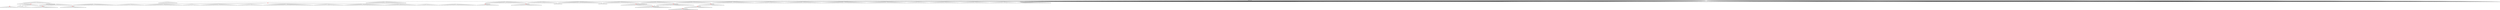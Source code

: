 digraph g {
	"62" -> "63";
	"63" [label="46"];
	"57" -> "58";
	"58" [color=indianred1, style=filled, label="41"];
	"56" -> "57";
	"57" [label="23"];
	"55" -> "56";
	"56" [color=indianred1, style=filled, label="10"];
	"54" -> "55";
	"55" [label="41"];
	"48" -> "49";
	"49" [label="43"];
	"48" -> "50";
	"50" [color=indianred1, style=filled, label="1"];
	"47" -> "48";
	"48" [label="15"];
	"44" -> "45";
	"45" [color=indianred1, style=filled, label="5"];
	"43" -> "44";
	"44" [label="33"];
	"34" -> "35";
	"35" [label="29"];
	"34" -> "36";
	"36" [label="34"];
	"34" -> "37";
	"37" [label="27"];
	"34" -> "38";
	"38" [label="45"];
	"34" -> "39";
	"39" [label="24"];
	"34" -> "40";
	"40" [label="28"];
	"34" -> "41";
	"41" [label="3"];
	"34" -> "42";
	"42" [label="17"];
	"34" -> "43";
	"43" [label="5"];
	"34" -> "46";
	"46" [label="16"];
	"34" -> "47";
	"47" [label="1"];
	"34" -> "51";
	"51" [label="11"];
	"34" -> "52";
	"52" [label="40"];
	"33" -> "34";
	"34" [color=indianred1, style=filled, label="32"];
	"31" -> "32";
	"32" [color=indianred1, style=filled, label="39"];
	"30" -> "31";
	"31" [label="18"];
	"27" -> "28";
	"28" [color=indianred1, style=filled, label="9"];
	"26" -> "27";
	"27" [label="20"];
	"22" -> "23";
	"23" [label="4"];
	"19" -> "20";
	"20" [label="12"];
	"17" -> "18";
	"18" [color=indianred1, style=filled, label="8"];
	"15" -> "16";
	"16" [label="44"];
	"15" -> "17";
	"17" [label="37"];
	"11" -> "12";
	"12" [color=indianred1, style=filled, label="14"];
	"10" -> "11";
	"11" [label="47"];
	"10" -> "13";
	"13" [label="26"];
	"9" -> "10";
	"10" [color=indianred1, style=filled, label="6"];
	"8" -> "9";
	"9" [label="14"];
	"6" -> "7";
	"7" [color=indianred1, style=filled, label="22"];
	"5" -> "6";
	"6" [label="31"];
	"4" -> "5";
	"5" [color=indianred1, style=filled, label="2"];
	"3" -> "4";
	"4" [label="22"];
	"2" -> "3";
	"3" [color=indianred1, style=filled, label="35"];
	"1" -> "2";
	"2" [label="2"];
	"0" -> "1";
	"1" [label="35"];
	"0" -> "8";
	"8" [label="6"];
	"0" -> "14";
	"14" [label="38"];
	"0" -> "15";
	"15" [label="8"];
	"0" -> "19";
	"19" [label="42"];
	"0" -> "21";
	"21" [label="13"];
	"0" -> "22";
	"22" [label="36"];
	"0" -> "24";
	"24" [label="49"];
	"0" -> "25";
	"25" [label="50"];
	"0" -> "26";
	"26" [label="9"];
	"0" -> "29";
	"29" [label="25"];
	"0" -> "30";
	"30" [label="39"];
	"0" -> "33";
	"33" [label="32"];
	"0" -> "53";
	"53" [label="48"];
	"0" -> "54";
	"54" [label="10"];
	"0" -> "59";
	"59" [label="19"];
	"0" -> "60";
	"60" [label="7"];
	"0" -> "61";
	"61" [label="30"];
	"0" -> "62";
	"62" [label="21"];
	"0" [label="germline"];
	"0" -> "cell1";
	"cell1" [shape=box];
	"15" -> "cell2";
	"cell2" [shape=box];
	"0" -> "cell3";
	"cell3" [shape=box];
	"0" -> "cell4";
	"cell4" [shape=box];
	"0" -> "cell5";
	"cell5" [shape=box];
	"0" -> "cell6";
	"cell6" [shape=box];
	"0" -> "cell7";
	"cell7" [shape=box];
	"45" -> "cell8";
	"cell8" [shape=box];
	"40" -> "cell9";
	"cell9" [shape=box];
	"7" -> "cell10";
	"cell10" [shape=box];
	"53" -> "cell11";
	"cell11" [shape=box];
	"0" -> "cell12";
	"cell12" [shape=box];
	"0" -> "cell13";
	"cell13" [shape=box];
	"0" -> "cell14";
	"cell14" [shape=box];
	"0" -> "cell15";
	"cell15" [shape=box];
	"0" -> "cell16";
	"cell16" [shape=box];
	"0" -> "cell17";
	"cell17" [shape=box];
	"36" -> "cell18";
	"cell18" [shape=box];
	"19" -> "cell19";
	"cell19" [shape=box];
	"25" -> "cell20";
	"cell20" [shape=box];
	"59" -> "cell21";
	"cell21" [shape=box];
	"63" -> "cell22";
	"cell22" [shape=box];
	"4" -> "cell23";
	"cell23" [shape=box];
	"1" -> "cell24";
	"cell24" [shape=box];
	"0" -> "cell25";
	"cell25" [shape=box];
	"0" -> "cell26";
	"cell26" [shape=box];
	"62" -> "cell27";
	"cell27" [shape=box];
	"0" -> "cell28";
	"cell28" [shape=box];
	"0" -> "cell29";
	"cell29" [shape=box];
	"0" -> "cell30";
	"cell30" [shape=box];
	"0" -> "cell31";
	"cell31" [shape=box];
	"63" -> "cell32";
	"cell32" [shape=box];
	"0" -> "cell33";
	"cell33" [shape=box];
	"61" -> "cell34";
	"cell34" [shape=box];
	"39" -> "cell35";
	"cell35" [shape=box];
	"0" -> "cell36";
	"cell36" [shape=box];
	"0" -> "cell37";
	"cell37" [shape=box];
	"29" -> "cell38";
	"cell38" [shape=box];
	"0" -> "cell39";
	"cell39" [shape=box];
	"30" -> "cell40";
	"cell40" [shape=box];
	"13" -> "cell41";
	"cell41" [shape=box];
	"0" -> "cell42";
	"cell42" [shape=box];
	"0" -> "cell43";
	"cell43" [shape=box];
	"40" -> "cell44";
	"cell44" [shape=box];
	"0" -> "cell45";
	"cell45" [shape=box];
	"47" -> "cell46";
	"cell46" [shape=box];
	"0" -> "cell47";
	"cell47" [shape=box];
	"47" -> "cell48";
	"cell48" [shape=box];
	"10" -> "cell49";
	"cell49" [shape=box];
	"58" -> "cell50";
	"cell50" [shape=box];
	"46" -> "cell51";
	"cell51" [shape=box];
	"29" -> "cell52";
	"cell52" [shape=box];
	"0" -> "cell53";
	"cell53" [shape=box];
	"52" -> "cell54";
	"cell54" [shape=box];
	"0" -> "cell55";
	"cell55" [shape=box];
	"0" -> "cell56";
	"cell56" [shape=box];
	"54" -> "cell57";
	"cell57" [shape=box];
	"5" -> "cell58";
	"cell58" [shape=box];
	"0" -> "cell59";
	"cell59" [shape=box];
	"22" -> "cell60";
	"cell60" [shape=box];
	"0" -> "cell61";
	"cell61" [shape=box];
	"0" -> "cell62";
	"cell62" [shape=box];
	"0" -> "cell63";
	"cell63" [shape=box];
	"5" -> "cell64";
	"cell64" [shape=box];
	"0" -> "cell65";
	"cell65" [shape=box];
	"1" -> "cell66";
	"cell66" [shape=box];
	"38" -> "cell67";
	"cell67" [shape=box];
	"0" -> "cell68";
	"cell68" [shape=box];
	"0" -> "cell69";
	"cell69" [shape=box];
	"8" -> "cell70";
	"cell70" [shape=box];
	"19" -> "cell71";
	"cell71" [shape=box];
	"0" -> "cell72";
	"cell72" [shape=box];
	"0" -> "cell73";
	"cell73" [shape=box];
	"0" -> "cell74";
	"cell74" [shape=box];
	"35" -> "cell75";
	"cell75" [shape=box];
	"0" -> "cell76";
	"cell76" [shape=box];
	"52" -> "cell77";
	"cell77" [shape=box];
	"10" -> "cell78";
	"cell78" [shape=box];
	"53" -> "cell79";
	"cell79" [shape=box];
	"0" -> "cell80";
	"cell80" [shape=box];
	"22" -> "cell81";
	"cell81" [shape=box];
	"60" -> "cell82";
	"cell82" [shape=box];
	"51" -> "cell83";
	"cell83" [shape=box];
	"58" -> "cell84";
	"cell84" [shape=box];
	"26" -> "cell85";
	"cell85" [shape=box];
	"0" -> "cell86";
	"cell86" [shape=box];
	"0" -> "cell87";
	"cell87" [shape=box];
	"0" -> "cell88";
	"cell88" [shape=box];
	"0" -> "cell89";
	"cell89" [shape=box];
	"0" -> "cell90";
	"cell90" [shape=box];
	"9" -> "cell91";
	"cell91" [shape=box];
	"54" -> "cell92";
	"cell92" [shape=box];
	"51" -> "cell93";
	"cell93" [shape=box];
	"15" -> "cell94";
	"cell94" [shape=box];
	"0" -> "cell95";
	"cell95" [shape=box];
	"0" -> "cell96";
	"cell96" [shape=box];
	"0" -> "cell97";
	"cell97" [shape=box];
	"29" -> "cell98";
	"cell98" [shape=box];
	"25" -> "cell99";
	"cell99" [shape=box];
	"0" -> "cell100";
	"cell100" [shape=box];
	"0" -> "cell101";
	"cell101" [shape=box];
	"8" -> "cell102";
	"cell102" [shape=box];
	"21" -> "cell103";
	"cell103" [shape=box];
	"0" -> "cell104";
	"cell104" [shape=box];
	"0" -> "cell105";
	"cell105" [shape=box];
	"0" -> "cell106";
	"cell106" [shape=box];
	"0" -> "cell107";
	"cell107" [shape=box];
	"60" -> "cell108";
	"cell108" [shape=box];
	"33" -> "cell109";
	"cell109" [shape=box];
	"0" -> "cell110";
	"cell110" [shape=box];
	"42" -> "cell111";
	"cell111" [shape=box];
	"33" -> "cell112";
	"cell112" [shape=box];
	"0" -> "cell113";
	"cell113" [shape=box];
	"53" -> "cell114";
	"cell114" [shape=box];
	"40" -> "cell115";
	"cell115" [shape=box];
	"0" -> "cell116";
	"cell116" [shape=box];
	"0" -> "cell117";
	"cell117" [shape=box];
	"0" -> "cell118";
	"cell118" [shape=box];
	"0" -> "cell119";
	"cell119" [shape=box];
	"40" -> "cell120";
	"cell120" [shape=box];
	"0" -> "cell121";
	"cell121" [shape=box];
	"0" -> "cell122";
	"cell122" [shape=box];
	"0" -> "cell123";
	"cell123" [shape=box];
	"61" -> "cell124";
	"cell124" [shape=box];
	"0" -> "cell125";
	"cell125" [shape=box];
	"0" -> "cell126";
	"cell126" [shape=box];
	"21" -> "cell127";
	"cell127" [shape=box];
	"59" -> "cell128";
	"cell128" [shape=box];
	"0" -> "cell129";
	"cell129" [shape=box];
	"46" -> "cell130";
	"cell130" [shape=box];
	"51" -> "cell131";
	"cell131" [shape=box];
	"18" -> "cell132";
	"cell132" [shape=box];
	"16" -> "cell133";
	"cell133" [shape=box];
	"10" -> "cell134";
	"cell134" [shape=box];
	"40" -> "cell135";
	"cell135" [shape=box];
	"29" -> "cell136";
	"cell136" [shape=box];
	"0" -> "cell137";
	"cell137" [shape=box];
	"24" -> "cell138";
	"cell138" [shape=box];
	"0" -> "cell139";
	"cell139" [shape=box];
	"47" -> "cell140";
	"cell140" [shape=box];
	"22" -> "cell141";
	"cell141" [shape=box];
	"0" -> "cell142";
	"cell142" [shape=box];
	"0" -> "cell143";
	"cell143" [shape=box];
	"24" -> "cell144";
	"cell144" [shape=box];
	"0" -> "cell145";
	"cell145" [shape=box];
	"21" -> "cell146";
	"cell146" [shape=box];
	"21" -> "cell147";
	"cell147" [shape=box];
	"24" -> "cell148";
	"cell148" [shape=box];
	"35" -> "cell149";
	"cell149" [shape=box];
	"39" -> "cell150";
	"cell150" [shape=box];
	"0" -> "cell151";
	"cell151" [shape=box];
	"0" -> "cell152";
	"cell152" [shape=box];
	"0" -> "cell153";
	"cell153" [shape=box];
	"0" -> "cell154";
	"cell154" [shape=box];
	"60" -> "cell155";
	"cell155" [shape=box];
	"0" -> "cell156";
	"cell156" [shape=box];
	"0" -> "cell157";
	"cell157" [shape=box];
	"41" -> "cell158";
	"cell158" [shape=box];
	"58" -> "cell159";
	"cell159" [shape=box];
	"0" -> "cell160";
	"cell160" [shape=box];
	"7" -> "cell161";
	"cell161" [shape=box];
	"38" -> "cell162";
	"cell162" [shape=box];
	"23" -> "cell163";
	"cell163" [shape=box];
	"10" -> "cell164";
	"cell164" [shape=box];
	"0" -> "cell165";
	"cell165" [shape=box];
	"0" -> "cell166";
	"cell166" [shape=box];
	"36" -> "cell167";
	"cell167" [shape=box];
	"43" -> "cell168";
	"cell168" [shape=box];
	"12" -> "cell169";
	"cell169" [shape=box];
	"35" -> "cell170";
	"cell170" [shape=box];
	"0" -> "cell171";
	"cell171" [shape=box];
	"42" -> "cell172";
	"cell172" [shape=box];
	"0" -> "cell173";
	"cell173" [shape=box];
	"0" -> "cell174";
	"cell174" [shape=box];
	"40" -> "cell175";
	"cell175" [shape=box];
	"49" -> "cell176";
	"cell176" [shape=box];
	"0" -> "cell177";
	"cell177" [shape=box];
	"0" -> "cell178";
	"cell178" [shape=box];
	"1" -> "cell179";
	"cell179" [shape=box];
	"0" -> "cell180";
	"cell180" [shape=box];
	"15" -> "cell181";
	"cell181" [shape=box];
	"0" -> "cell182";
	"cell182" [shape=box];
	"32" -> "cell183";
	"cell183" [shape=box];
	"12" -> "cell184";
	"cell184" [shape=box];
	"0" -> "cell185";
	"cell185" [shape=box];
	"36" -> "cell186";
	"cell186" [shape=box];
	"0" -> "cell187";
	"cell187" [shape=box];
	"43" -> "cell188";
	"cell188" [shape=box];
	"0" -> "cell189";
	"cell189" [shape=box];
	"0" -> "cell190";
	"cell190" [shape=box];
	"0" -> "cell191";
	"cell191" [shape=box];
	"3" -> "cell192";
	"cell192" [shape=box];
	"0" -> "cell193";
	"cell193" [shape=box];
	"0" -> "cell194";
	"cell194" [shape=box];
	"23" -> "cell195";
	"cell195" [shape=box];
	"25" -> "cell196";
	"cell196" [shape=box];
	"0" -> "cell197";
	"cell197" [shape=box];
	"36" -> "cell198";
	"cell198" [shape=box];
	"52" -> "cell199";
	"cell199" [shape=box];
	"0" -> "cell200";
	"cell200" [shape=box];
	"0" -> "cell201";
	"cell201" [shape=box];
	"28" -> "cell202";
	"cell202" [shape=box];
	"21" -> "cell203";
	"cell203" [shape=box];
	"24" -> "cell204";
	"cell204" [shape=box];
	"0" -> "cell205";
	"cell205" [shape=box];
	"0" -> "cell206";
	"cell206" [shape=box];
	"58" -> "cell207";
	"cell207" [shape=box];
	"43" -> "cell208";
	"cell208" [shape=box];
	"40" -> "cell209";
	"cell209" [shape=box];
	"26" -> "cell210";
	"cell210" [shape=box];
	"0" -> "cell211";
	"cell211" [shape=box];
	"46" -> "cell212";
	"cell212" [shape=box];
	"0" -> "cell213";
	"cell213" [shape=box];
	"49" -> "cell214";
	"cell214" [shape=box];
	"0" -> "cell215";
	"cell215" [shape=box];
	"30" -> "cell216";
	"cell216" [shape=box];
	"52" -> "cell217";
	"cell217" [shape=box];
	"0" -> "cell218";
	"cell218" [shape=box];
	"35" -> "cell219";
	"cell219" [shape=box];
	"53" -> "cell220";
	"cell220" [shape=box];
	"15" -> "cell221";
	"cell221" [shape=box];
	"0" -> "cell222";
	"cell222" [shape=box];
	"1" -> "cell223";
	"cell223" [shape=box];
	"0" -> "cell224";
	"cell224" [shape=box];
	"24" -> "cell225";
	"cell225" [shape=box];
	"0" -> "cell226";
	"cell226" [shape=box];
	"0" -> "cell227";
	"cell227" [shape=box];
	"26" -> "cell228";
	"cell228" [shape=box];
	"0" -> "cell229";
	"cell229" [shape=box];
	"0" -> "cell230";
	"cell230" [shape=box];
	"0" -> "cell231";
	"cell231" [shape=box];
	"0" -> "cell232";
	"cell232" [shape=box];
	"0" -> "cell233";
	"cell233" [shape=box];
	"0" -> "cell234";
	"cell234" [shape=box];
	"0" -> "cell235";
	"cell235" [shape=box];
	"53" -> "cell236";
	"cell236" [shape=box];
	"0" -> "cell237";
	"cell237" [shape=box];
	"0" -> "cell238";
	"cell238" [shape=box];
	"12" -> "cell239";
	"cell239" [shape=box];
	"40" -> "cell240";
	"cell240" [shape=box];
	"0" -> "cell241";
	"cell241" [shape=box];
	"0" -> "cell242";
	"cell242" [shape=box];
	"26" -> "cell243";
	"cell243" [shape=box];
	"32" -> "cell244";
	"cell244" [shape=box];
	"0" -> "cell245";
	"cell245" [shape=box];
	"21" -> "cell246";
	"cell246" [shape=box];
	"0" -> "cell247";
	"cell247" [shape=box];
	"8" -> "cell248";
	"cell248" [shape=box];
	"0" -> "cell249";
	"cell249" [shape=box];
	"14" -> "cell250";
	"cell250" [shape=box];
	"0" -> "cell251";
	"cell251" [shape=box];
	"33" -> "cell252";
	"cell252" [shape=box];
	"0" -> "cell253";
	"cell253" [shape=box];
	"0" -> "cell254";
	"cell254" [shape=box];
	"36" -> "cell255";
	"cell255" [shape=box];
	"0" -> "cell256";
	"cell256" [shape=box];
	"0" -> "cell257";
	"cell257" [shape=box];
	"0" -> "cell258";
	"cell258" [shape=box];
	"0" -> "cell259";
	"cell259" [shape=box];
	"0" -> "cell260";
	"cell260" [shape=box];
	"0" -> "cell261";
	"cell261" [shape=box];
	"0" -> "cell262";
	"cell262" [shape=box];
	"42" -> "cell263";
	"cell263" [shape=box];
	"30" -> "cell264";
	"cell264" [shape=box];
	"0" -> "cell265";
	"cell265" [shape=box];
	"61" -> "cell266";
	"cell266" [shape=box];
	"50" -> "cell267";
	"cell267" [shape=box];
	"0" -> "cell268";
	"cell268" [shape=box];
	"24" -> "cell269";
	"cell269" [shape=box];
	"54" -> "cell270";
	"cell270" [shape=box];
	"0" -> "cell271";
	"cell271" [shape=box];
	"50" -> "cell272";
	"cell272" [shape=box];
	"8" -> "cell273";
	"cell273" [shape=box];
	"30" -> "cell274";
	"cell274" [shape=box];
	"8" -> "cell275";
	"cell275" [shape=box];
	"0" -> "cell276";
	"cell276" [shape=box];
	"45" -> "cell277";
	"cell277" [shape=box];
	"0" -> "cell278";
	"cell278" [shape=box];
	"21" -> "cell279";
	"cell279" [shape=box];
	"36" -> "cell280";
	"cell280" [shape=box];
	"25" -> "cell281";
	"cell281" [shape=box];
	"8" -> "cell282";
	"cell282" [shape=box];
	"38" -> "cell283";
	"cell283" [shape=box];
	"0" -> "cell284";
	"cell284" [shape=box];
	"10" -> "cell285";
	"cell285" [shape=box];
	"0" -> "cell286";
	"cell286" [shape=box];
	"53" -> "cell287";
	"cell287" [shape=box];
	"46" -> "cell288";
	"cell288" [shape=box];
	"0" -> "cell289";
	"cell289" [shape=box];
	"0" -> "cell290";
	"cell290" [shape=box];
	"0" -> "cell291";
	"cell291" [shape=box];
	"0" -> "cell292";
	"cell292" [shape=box];
	"0" -> "cell293";
	"cell293" [shape=box];
	"15" -> "cell294";
	"cell294" [shape=box];
	"16" -> "cell295";
	"cell295" [shape=box];
	"63" -> "cell296";
	"cell296" [shape=box];
	"31" -> "cell297";
	"cell297" [shape=box];
	"0" -> "cell298";
	"cell298" [shape=box];
	"29" -> "cell299";
	"cell299" [shape=box];
	"0" -> "cell300";
	"cell300" [shape=box];
	"0" -> "cell301";
	"cell301" [shape=box];
	"2" -> "cell302";
	"cell302" [shape=box];
	"0" -> "cell303";
	"cell303" [shape=box];
	"15" -> "cell304";
	"cell304" [shape=box];
	"0" -> "cell305";
	"cell305" [shape=box];
	"12" -> "cell306";
	"cell306" [shape=box];
	"12" -> "cell307";
	"cell307" [shape=box];
	"24" -> "cell308";
	"cell308" [shape=box];
	"62" -> "cell309";
	"cell309" [shape=box];
	"45" -> "cell310";
	"cell310" [shape=box];
	"3" -> "cell311";
	"cell311" [shape=box];
	"0" -> "cell312";
	"cell312" [shape=box];
	"59" -> "cell313";
	"cell313" [shape=box];
	"0" -> "cell314";
	"cell314" [shape=box];
	"14" -> "cell315";
	"cell315" [shape=box];
	"0" -> "cell316";
	"cell316" [shape=box];
	"51" -> "cell317";
	"cell317" [shape=box];
	"28" -> "cell318";
	"cell318" [shape=box];
	"0" -> "cell319";
	"cell319" [shape=box];
	"0" -> "cell320";
	"cell320" [shape=box];
	"21" -> "cell321";
	"cell321" [shape=box];
	"40" -> "cell322";
	"cell322" [shape=box];
	"41" -> "cell323";
	"cell323" [shape=box];
	"54" -> "cell324";
	"cell324" [shape=box];
	"1" -> "cell325";
	"cell325" [shape=box];
	"14" -> "cell326";
	"cell326" [shape=box];
	"62" -> "cell327";
	"cell327" [shape=box];
	"0" -> "cell328";
	"cell328" [shape=box];
	"0" -> "cell329";
	"cell329" [shape=box];
	"58" -> "cell330";
	"cell330" [shape=box];
	"0" -> "cell331";
	"cell331" [shape=box];
	"28" -> "cell332";
	"cell332" [shape=box];
	"24" -> "cell333";
	"cell333" [shape=box];
	"53" -> "cell334";
	"cell334" [shape=box];
	"38" -> "cell335";
	"cell335" [shape=box];
	"0" -> "cell336";
	"cell336" [shape=box];
	"0" -> "cell337";
	"cell337" [shape=box];
	"33" -> "cell338";
	"cell338" [shape=box];
	"38" -> "cell339";
	"cell339" [shape=box];
	"0" -> "cell340";
	"cell340" [shape=box];
	"56" -> "cell341";
	"cell341" [shape=box];
	"60" -> "cell342";
	"cell342" [shape=box];
	"0" -> "cell343";
	"cell343" [shape=box];
	"0" -> "cell344";
	"cell344" [shape=box];
	"26" -> "cell345";
	"cell345" [shape=box];
	"0" -> "cell346";
	"cell346" [shape=box];
	"53" -> "cell347";
	"cell347" [shape=box];
	"0" -> "cell348";
	"cell348" [shape=box];
	"47" -> "cell349";
	"cell349" [shape=box];
	"0" -> "cell350";
	"cell350" [shape=box];
	"0" -> "cell351";
	"cell351" [shape=box];
	"20" -> "cell352";
	"cell352" [shape=box];
	"28" -> "cell353";
	"cell353" [shape=box];
	"0" -> "cell354";
	"cell354" [shape=box];
	"0" -> "cell355";
	"cell355" [shape=box];
	"1" -> "cell356";
	"cell356" [shape=box];
	"30" -> "cell357";
	"cell357" [shape=box];
	"0" -> "cell358";
	"cell358" [shape=box];
	"0" -> "cell359";
	"cell359" [shape=box];
	"22" -> "cell360";
	"cell360" [shape=box];
	"19" -> "cell361";
	"cell361" [shape=box];
	"0" -> "cell362";
	"cell362" [shape=box];
	"25" -> "cell363";
	"cell363" [shape=box];
	"0" -> "cell364";
	"cell364" [shape=box];
	"51" -> "cell365";
	"cell365" [shape=box];
	"51" -> "cell366";
	"cell366" [shape=box];
	"32" -> "cell367";
	"cell367" [shape=box];
	"7" -> "cell368";
	"cell368" [shape=box];
	"0" -> "cell369";
	"cell369" [shape=box];
	"0" -> "cell370";
	"cell370" [shape=box];
	"0" -> "cell371";
	"cell371" [shape=box];
	"0" -> "cell372";
	"cell372" [shape=box];
	"0" -> "cell373";
	"cell373" [shape=box];
	"40" -> "cell374";
	"cell374" [shape=box];
	"45" -> "cell375";
	"cell375" [shape=box];
	"40" -> "cell376";
	"cell376" [shape=box];
	"3" -> "cell377";
	"cell377" [shape=box];
	"46" -> "cell378";
	"cell378" [shape=box];
	"0" -> "cell379";
	"cell379" [shape=box];
	"38" -> "cell380";
	"cell380" [shape=box];
	"51" -> "cell381";
	"cell381" [shape=box];
	"0" -> "cell382";
	"cell382" [shape=box];
	"18" -> "cell383";
	"cell383" [shape=box];
	"7" -> "cell384";
	"cell384" [shape=box];
	"0" -> "cell385";
	"cell385" [shape=box];
	"0" -> "cell386";
	"cell386" [shape=box];
	"42" -> "cell387";
	"cell387" [shape=box];
	"43" -> "cell388";
	"cell388" [shape=box];
	"19" -> "cell389";
	"cell389" [shape=box];
	"14" -> "cell390";
	"cell390" [shape=box];
	"0" -> "cell391";
	"cell391" [shape=box];
	"19" -> "cell392";
	"cell392" [shape=box];
	"46" -> "cell393";
	"cell393" [shape=box];
	"38" -> "cell394";
	"cell394" [shape=box];
	"28" -> "cell395";
	"cell395" [shape=box];
	"0" -> "cell396";
	"cell396" [shape=box];
	"0" -> "cell397";
	"cell397" [shape=box];
	"0" -> "cell398";
	"cell398" [shape=box];
	"22" -> "cell399";
	"cell399" [shape=box];
	"7" -> "cell400";
	"cell400" [shape=box];
	"58" -> "cell401";
	"cell401" [shape=box];
	"0" -> "cell402";
	"cell402" [shape=box];
	"25" -> "cell403";
	"cell403" [shape=box];
	"59" -> "cell404";
	"cell404" [shape=box];
	"37" -> "cell405";
	"cell405" [shape=box];
	"0" -> "cell406";
	"cell406" [shape=box];
	"43" -> "cell407";
	"cell407" [shape=box];
	"56" -> "cell408";
	"cell408" [shape=box];
	"25" -> "cell409";
	"cell409" [shape=box];
	"45" -> "cell410";
	"cell410" [shape=box];
	"0" -> "cell411";
	"cell411" [shape=box];
	"0" -> "cell412";
	"cell412" [shape=box];
	"0" -> "cell413";
	"cell413" [shape=box];
	"0" -> "cell414";
	"cell414" [shape=box];
	"0" -> "cell415";
	"cell415" [shape=box];
	"0" -> "cell416";
	"cell416" [shape=box];
	"1" -> "cell417";
	"cell417" [shape=box];
	"0" -> "cell418";
	"cell418" [shape=box];
	"0" -> "cell419";
	"cell419" [shape=box];
	"0" -> "cell420";
	"cell420" [shape=box];
	"39" -> "cell421";
	"cell421" [shape=box];
	"0" -> "cell422";
	"cell422" [shape=box];
	"0" -> "cell423";
	"cell423" [shape=box];
	"0" -> "cell424";
	"cell424" [shape=box];
	"43" -> "cell425";
	"cell425" [shape=box];
	"0" -> "cell426";
	"cell426" [shape=box];
	"0" -> "cell427";
	"cell427" [shape=box];
	"25" -> "cell428";
	"cell428" [shape=box];
	"62" -> "cell429";
	"cell429" [shape=box];
	"46" -> "cell430";
	"cell430" [shape=box];
	"28" -> "cell431";
	"cell431" [shape=box];
	"3" -> "cell432";
	"cell432" [shape=box];
	"0" -> "cell433";
	"cell433" [shape=box];
	"0" -> "cell434";
	"cell434" [shape=box];
	"0" -> "cell435";
	"cell435" [shape=box];
	"53" -> "cell436";
	"cell436" [shape=box];
	"18" -> "cell437";
	"cell437" [shape=box];
	"8" -> "cell438";
	"cell438" [shape=box];
	"42" -> "cell439";
	"cell439" [shape=box];
	"12" -> "cell440";
	"cell440" [shape=box];
	"0" -> "cell441";
	"cell441" [shape=box];
	"61" -> "cell442";
	"cell442" [shape=box];
	"3" -> "cell443";
	"cell443" [shape=box];
	"32" -> "cell444";
	"cell444" [shape=box];
	"25" -> "cell445";
	"cell445" [shape=box];
	"40" -> "cell446";
	"cell446" [shape=box];
	"47" -> "cell447";
	"cell447" [shape=box];
	"23" -> "cell448";
	"cell448" [shape=box];
	"56" -> "cell449";
	"cell449" [shape=box];
	"0" -> "cell450";
	"cell450" [shape=box];
	"55" -> "cell451";
	"cell451" [shape=box];
	"0" -> "cell452";
	"cell452" [shape=box];
	"63" -> "cell453";
	"cell453" [shape=box];
	"0" -> "cell454";
	"cell454" [shape=box];
	"11" -> "cell455";
	"cell455" [shape=box];
	"0" -> "cell456";
	"cell456" [shape=box];
	"0" -> "cell457";
	"cell457" [shape=box];
	"22" -> "cell458";
	"cell458" [shape=box];
	"28" -> "cell459";
	"cell459" [shape=box];
	"0" -> "cell460";
	"cell460" [shape=box];
	"0" -> "cell461";
	"cell461" [shape=box];
	"37" -> "cell462";
	"cell462" [shape=box];
	"51" -> "cell463";
	"cell463" [shape=box];
	"0" -> "cell464";
	"cell464" [shape=box];
	"0" -> "cell465";
	"cell465" [shape=box];
	"0" -> "cell466";
	"cell466" [shape=box];
	"0" -> "cell467";
	"cell467" [shape=box];
	"0" -> "cell468";
	"cell468" [shape=box];
	"0" -> "cell469";
	"cell469" [shape=box];
	"0" -> "cell470";
	"cell470" [shape=box];
	"0" -> "cell471";
	"cell471" [shape=box];
	"0" -> "cell472";
	"cell472" [shape=box];
	"0" -> "cell473";
	"cell473" [shape=box];
	"10" -> "cell474";
	"cell474" [shape=box];
	"0" -> "cell475";
	"cell475" [shape=box];
	"0" -> "cell476";
	"cell476" [shape=box];
	"3" -> "cell477";
	"cell477" [shape=box];
	"0" -> "cell478";
	"cell478" [shape=box];
	"30" -> "cell479";
	"cell479" [shape=box];
	"8" -> "cell480";
	"cell480" [shape=box];
	"0" -> "cell481";
	"cell481" [shape=box];
	"0" -> "cell482";
	"cell482" [shape=box];
	"0" -> "cell483";
	"cell483" [shape=box];
	"50" -> "cell484";
	"cell484" [shape=box];
	"37" -> "cell485";
	"cell485" [shape=box];
	"3" -> "cell486";
	"cell486" [shape=box];
	"0" -> "cell487";
	"cell487" [shape=box];
	"0" -> "cell488";
	"cell488" [shape=box];
	"19" -> "cell489";
	"cell489" [shape=box];
	"0" -> "cell490";
	"cell490" [shape=box];
	"45" -> "cell491";
	"cell491" [shape=box];
	"0" -> "cell492";
	"cell492" [shape=box];
	"0" -> "cell493";
	"cell493" [shape=box];
	"25" -> "cell494";
	"cell494" [shape=box];
	"36" -> "cell495";
	"cell495" [shape=box];
	"0" -> "cell496";
	"cell496" [shape=box];
	"43" -> "cell497";
	"cell497" [shape=box];
	"32" -> "cell498";
	"cell498" [shape=box];
	"56" -> "cell499";
	"cell499" [shape=box];
	"19" -> "cell500";
	"cell500" [shape=box];
	"0" -> "cell501";
	"cell501" [shape=box];
	"1" -> "cell502";
	"cell502" [shape=box];
	"0" -> "cell503";
	"cell503" [shape=box];
	"0" -> "cell504";
	"cell504" [shape=box];
	"0" -> "cell505";
	"cell505" [shape=box];
	"24" -> "cell506";
	"cell506" [shape=box];
	"0" -> "cell507";
	"cell507" [shape=box];
	"0" -> "cell508";
	"cell508" [shape=box];
	"21" -> "cell509";
	"cell509" [shape=box];
	"25" -> "cell510";
	"cell510" [shape=box];
	"0" -> "cell511";
	"cell511" [shape=box];
	"0" -> "cell512";
	"cell512" [shape=box];
	"30" -> "cell513";
	"cell513" [shape=box];
	"1" -> "cell514";
	"cell514" [shape=box];
	"0" -> "cell515";
	"cell515" [shape=box];
	"0" -> "cell516";
	"cell516" [shape=box];
	"0" -> "cell517";
	"cell517" [shape=box];
	"30" -> "cell518";
	"cell518" [shape=box];
	"10" -> "cell519";
	"cell519" [shape=box];
	"0" -> "cell520";
	"cell520" [shape=box];
	"35" -> "cell521";
	"cell521" [shape=box];
	"39" -> "cell522";
	"cell522" [shape=box];
	"19" -> "cell523";
	"cell523" [shape=box];
	"0" -> "cell524";
	"cell524" [shape=box];
	"53" -> "cell525";
	"cell525" [shape=box];
	"0" -> "cell526";
	"cell526" [shape=box];
	"0" -> "cell527";
	"cell527" [shape=box];
	"25" -> "cell528";
	"cell528" [shape=box];
	"58" -> "cell529";
	"cell529" [shape=box];
	"0" -> "cell530";
	"cell530" [shape=box];
	"0" -> "cell531";
	"cell531" [shape=box];
	"19" -> "cell532";
	"cell532" [shape=box];
	"32" -> "cell533";
	"cell533" [shape=box];
	"38" -> "cell534";
	"cell534" [shape=box];
	"14" -> "cell535";
	"cell535" [shape=box];
	"0" -> "cell536";
	"cell536" [shape=box];
	"0" -> "cell537";
	"cell537" [shape=box];
	"0" -> "cell538";
	"cell538" [shape=box];
	"0" -> "cell539";
	"cell539" [shape=box];
	"33" -> "cell540";
	"cell540" [shape=box];
	"40" -> "cell541";
	"cell541" [shape=box];
	"0" -> "cell542";
	"cell542" [shape=box];
	"36" -> "cell543";
	"cell543" [shape=box];
	"0" -> "cell544";
	"cell544" [shape=box];
	"32" -> "cell545";
	"cell545" [shape=box];
	"23" -> "cell546";
	"cell546" [shape=box];
	"38" -> "cell547";
	"cell547" [shape=box];
	"14" -> "cell548";
	"cell548" [shape=box];
	"42" -> "cell549";
	"cell549" [shape=box];
	"0" -> "cell550";
	"cell550" [shape=box];
	"45" -> "cell551";
	"cell551" [shape=box];
	"0" -> "cell552";
	"cell552" [shape=box];
	"51" -> "cell553";
	"cell553" [shape=box];
	"32" -> "cell554";
	"cell554" [shape=box];
	"8" -> "cell555";
	"cell555" [shape=box];
	"0" -> "cell556";
	"cell556" [shape=box];
	"61" -> "cell557";
	"cell557" [shape=box];
	"0" -> "cell558";
	"cell558" [shape=box];
	"0" -> "cell559";
	"cell559" [shape=box];
	"0" -> "cell560";
	"cell560" [shape=box];
	"0" -> "cell561";
	"cell561" [shape=box];
	"0" -> "cell562";
	"cell562" [shape=box];
	"7" -> "cell563";
	"cell563" [shape=box];
	"0" -> "cell564";
	"cell564" [shape=box];
	"28" -> "cell565";
	"cell565" [shape=box];
	"43" -> "cell566";
	"cell566" [shape=box];
	"10" -> "cell567";
	"cell567" [shape=box];
	"0" -> "cell568";
	"cell568" [shape=box];
	"21" -> "cell569";
	"cell569" [shape=box];
	"7" -> "cell570";
	"cell570" [shape=box];
	"0" -> "cell571";
	"cell571" [shape=box];
	"0" -> "cell572";
	"cell572" [shape=box];
	"0" -> "cell573";
	"cell573" [shape=box];
	"0" -> "cell574";
	"cell574" [shape=box];
	"0" -> "cell575";
	"cell575" [shape=box];
	"59" -> "cell576";
	"cell576" [shape=box];
	"26" -> "cell577";
	"cell577" [shape=box];
	"35" -> "cell578";
	"cell578" [shape=box];
	"40" -> "cell579";
	"cell579" [shape=box];
	"0" -> "cell580";
	"cell580" [shape=box];
	"10" -> "cell581";
	"cell581" [shape=box];
	"7" -> "cell582";
	"cell582" [shape=box];
	"0" -> "cell583";
	"cell583" [shape=box];
	"39" -> "cell584";
	"cell584" [shape=box];
	"58" -> "cell585";
	"cell585" [shape=box];
	"0" -> "cell586";
	"cell586" [shape=box];
	"0" -> "cell587";
	"cell587" [shape=box];
	"0" -> "cell588";
	"cell588" [shape=box];
	"0" -> "cell589";
	"cell589" [shape=box];
	"0" -> "cell590";
	"cell590" [shape=box];
	"8" -> "cell591";
	"cell591" [shape=box];
	"61" -> "cell592";
	"cell592" [shape=box];
	"10" -> "cell593";
	"cell593" [shape=box];
	"0" -> "cell594";
	"cell594" [shape=box];
	"0" -> "cell595";
	"cell595" [shape=box];
	"8" -> "cell596";
	"cell596" [shape=box];
	"0" -> "cell597";
	"cell597" [shape=box];
	"61" -> "cell598";
	"cell598" [shape=box];
	"0" -> "cell599";
	"cell599" [shape=box];
	"0" -> "cell600";
	"cell600" [shape=box];
	"0" -> "cell601";
	"cell601" [shape=box];
	"42" -> "cell602";
	"cell602" [shape=box];
	"0" -> "cell603";
	"cell603" [shape=box];
	"0" -> "cell604";
	"cell604" [shape=box];
	"8" -> "cell605";
	"cell605" [shape=box];
	"21" -> "cell606";
	"cell606" [shape=box];
	"30" -> "cell607";
	"cell607" [shape=box];
	"0" -> "cell608";
	"cell608" [shape=box];
	"0" -> "cell609";
	"cell609" [shape=box];
	"39" -> "cell610";
	"cell610" [shape=box];
	"0" -> "cell611";
	"cell611" [shape=box];
	"37" -> "cell612";
	"cell612" [shape=box];
	"0" -> "cell613";
	"cell613" [shape=box];
	"0" -> "cell614";
	"cell614" [shape=box];
	"18" -> "cell615";
	"cell615" [shape=box];
	"0" -> "cell616";
	"cell616" [shape=box];
	"0" -> "cell617";
	"cell617" [shape=box];
	"0" -> "cell618";
	"cell618" [shape=box];
	"0" -> "cell619";
	"cell619" [shape=box];
	"0" -> "cell620";
	"cell620" [shape=box];
	"15" -> "cell621";
	"cell621" [shape=box];
	"0" -> "cell622";
	"cell622" [shape=box];
	"0" -> "cell623";
	"cell623" [shape=box];
	"0" -> "cell624";
	"cell624" [shape=box];
	"46" -> "cell625";
	"cell625" [shape=box];
	"0" -> "cell626";
	"cell626" [shape=box];
	"0" -> "cell627";
	"cell627" [shape=box];
	"26" -> "cell628";
	"cell628" [shape=box];
	"0" -> "cell629";
	"cell629" [shape=box];
	"43" -> "cell630";
	"cell630" [shape=box];
	"0" -> "cell631";
	"cell631" [shape=box];
	"0" -> "cell632";
	"cell632" [shape=box];
	"41" -> "cell633";
	"cell633" [shape=box];
	"33" -> "cell634";
	"cell634" [shape=box];
	"42" -> "cell635";
	"cell635" [shape=box];
	"7" -> "cell636";
	"cell636" [shape=box];
	"0" -> "cell637";
	"cell637" [shape=box];
	"42" -> "cell638";
	"cell638" [shape=box];
	"50" -> "cell639";
	"cell639" [shape=box];
	"33" -> "cell640";
	"cell640" [shape=box];
	"0" -> "cell641";
	"cell641" [shape=box];
	"38" -> "cell642";
	"cell642" [shape=box];
	"0" -> "cell643";
	"cell643" [shape=box];
	"0" -> "cell644";
	"cell644" [shape=box];
	"0" -> "cell645";
	"cell645" [shape=box];
	"0" -> "cell646";
	"cell646" [shape=box];
	"14" -> "cell647";
	"cell647" [shape=box];
	"27" -> "cell648";
	"cell648" [shape=box];
	"0" -> "cell649";
	"cell649" [shape=box];
	"0" -> "cell650";
	"cell650" [shape=box];
	"41" -> "cell651";
	"cell651" [shape=box];
	"5" -> "cell652";
	"cell652" [shape=box];
	"30" -> "cell653";
	"cell653" [shape=box];
	"0" -> "cell654";
	"cell654" [shape=box];
	"0" -> "cell655";
	"cell655" [shape=box];
	"0" -> "cell656";
	"cell656" [shape=box];
	"0" -> "cell657";
	"cell657" [shape=box];
	"26" -> "cell658";
	"cell658" [shape=box];
	"14" -> "cell659";
	"cell659" [shape=box];
	"0" -> "cell660";
	"cell660" [shape=box];
	"0" -> "cell661";
	"cell661" [shape=box];
	"0" -> "cell662";
	"cell662" [shape=box];
	"0" -> "cell663";
	"cell663" [shape=box];
	"25" -> "cell664";
	"cell664" [shape=box];
	"28" -> "cell665";
	"cell665" [shape=box];
	"0" -> "cell666";
	"cell666" [shape=box];
	"0" -> "cell667";
	"cell667" [shape=box];
	"0" -> "cell668";
	"cell668" [shape=box];
	"40" -> "cell669";
	"cell669" [shape=box];
	"0" -> "cell670";
	"cell670" [shape=box];
	"18" -> "cell671";
	"cell671" [shape=box];
	"0" -> "cell672";
	"cell672" [shape=box];
	"0" -> "cell673";
	"cell673" [shape=box];
	"0" -> "cell674";
	"cell674" [shape=box];
	"0" -> "cell675";
	"cell675" [shape=box];
	"0" -> "cell676";
	"cell676" [shape=box];
	"20" -> "cell677";
	"cell677" [shape=box];
	"26" -> "cell678";
	"cell678" [shape=box];
	"0" -> "cell679";
	"cell679" [shape=box];
	"0" -> "cell680";
	"cell680" [shape=box];
	"24" -> "cell681";
	"cell681" [shape=box];
	"0" -> "cell682";
	"cell682" [shape=box];
	"60" -> "cell683";
	"cell683" [shape=box];
	"51" -> "cell684";
	"cell684" [shape=box];
	"33" -> "cell685";
	"cell685" [shape=box];
	"14" -> "cell686";
	"cell686" [shape=box];
	"33" -> "cell687";
	"cell687" [shape=box];
	"0" -> "cell688";
	"cell688" [shape=box];
	"0" -> "cell689";
	"cell689" [shape=box];
	"0" -> "cell690";
	"cell690" [shape=box];
	"0" -> "cell691";
	"cell691" [shape=box];
	"0" -> "cell692";
	"cell692" [shape=box];
	"0" -> "cell693";
	"cell693" [shape=box];
	"0" -> "cell694";
	"cell694" [shape=box];
	"53" -> "cell695";
	"cell695" [shape=box];
	"0" -> "cell696";
	"cell696" [shape=box];
	"0" -> "cell697";
	"cell697" [shape=box];
	"0" -> "cell698";
	"cell698" [shape=box];
	"0" -> "cell699";
	"cell699" [shape=box];
	"0" -> "cell700";
	"cell700" [shape=box];
	"62" -> "cell701";
	"cell701" [shape=box];
	"0" -> "cell702";
	"cell702" [shape=box];
	"28" -> "cell703";
	"cell703" [shape=box];
	"56" -> "cell704";
	"cell704" [shape=box];
	"0" -> "cell705";
	"cell705" [shape=box];
	"22" -> "cell706";
	"cell706" [shape=box];
	"0" -> "cell707";
	"cell707" [shape=box];
	"12" -> "cell708";
	"cell708" [shape=box];
	"0" -> "cell709";
	"cell709" [shape=box];
	"1" -> "cell710";
	"cell710" [shape=box];
	"0" -> "cell711";
	"cell711" [shape=box];
	"3" -> "cell712";
	"cell712" [shape=box];
	"46" -> "cell713";
	"cell713" [shape=box];
	"14" -> "cell714";
	"cell714" [shape=box];
	"22" -> "cell715";
	"cell715" [shape=box];
	"0" -> "cell716";
	"cell716" [shape=box];
	"0" -> "cell717";
	"cell717" [shape=box];
	"32" -> "cell718";
	"cell718" [shape=box];
	"22" -> "cell719";
	"cell719" [shape=box];
	"0" -> "cell720";
	"cell720" [shape=box];
	"0" -> "cell721";
	"cell721" [shape=box];
	"0" -> "cell722";
	"cell722" [shape=box];
	"41" -> "cell723";
	"cell723" [shape=box];
	"57" -> "cell724";
	"cell724" [shape=box];
	"12" -> "cell725";
	"cell725" [shape=box];
	"60" -> "cell726";
	"cell726" [shape=box];
	"28" -> "cell727";
	"cell727" [shape=box];
	"0" -> "cell728";
	"cell728" [shape=box];
	"0" -> "cell729";
	"cell729" [shape=box];
	"47" -> "cell730";
	"cell730" [shape=box];
	"41" -> "cell731";
	"cell731" [shape=box];
	"0" -> "cell732";
	"cell732" [shape=box];
	"12" -> "cell733";
	"cell733" [shape=box];
	"36" -> "cell734";
	"cell734" [shape=box];
	"0" -> "cell735";
	"cell735" [shape=box];
	"10" -> "cell736";
	"cell736" [shape=box];
	"0" -> "cell737";
	"cell737" [shape=box];
	"6" -> "cell738";
	"cell738" [shape=box];
	"42" -> "cell739";
	"cell739" [shape=box];
	"0" -> "cell740";
	"cell740" [shape=box];
	"32" -> "cell741";
	"cell741" [shape=box];
	"0" -> "cell742";
	"cell742" [shape=box];
	"0" -> "cell743";
	"cell743" [shape=box];
	"36" -> "cell744";
	"cell744" [shape=box];
	"61" -> "cell745";
	"cell745" [shape=box];
	"0" -> "cell746";
	"cell746" [shape=box];
	"0" -> "cell747";
	"cell747" [shape=box];
	"0" -> "cell748";
	"cell748" [shape=box];
	"0" -> "cell749";
	"cell749" [shape=box];
	"46" -> "cell750";
	"cell750" [shape=box];
	"49" -> "cell751";
	"cell751" [shape=box];
	"0" -> "cell752";
	"cell752" [shape=box];
	"0" -> "cell753";
	"cell753" [shape=box];
	"56" -> "cell754";
	"cell754" [shape=box];
	"0" -> "cell755";
	"cell755" [shape=box];
	"51" -> "cell756";
	"cell756" [shape=box];
	"0" -> "cell757";
	"cell757" [shape=box];
	"0" -> "cell758";
	"cell758" [shape=box];
	"0" -> "cell759";
	"cell759" [shape=box];
	"43" -> "cell760";
	"cell760" [shape=box];
	"5" -> "cell761";
	"cell761" [shape=box];
	"42" -> "cell762";
	"cell762" [shape=box];
	"0" -> "cell763";
	"cell763" [shape=box];
	"0" -> "cell764";
	"cell764" [shape=box];
	"61" -> "cell765";
	"cell765" [shape=box];
	"0" -> "cell766";
	"cell766" [shape=box];
	"54" -> "cell767";
	"cell767" [shape=box];
	"0" -> "cell768";
	"cell768" [shape=box];
	"0" -> "cell769";
	"cell769" [shape=box];
	"40" -> "cell770";
	"cell770" [shape=box];
	"0" -> "cell771";
	"cell771" [shape=box];
	"33" -> "cell772";
	"cell772" [shape=box];
	"0" -> "cell773";
	"cell773" [shape=box];
	"0" -> "cell774";
	"cell774" [shape=box];
	"0" -> "cell775";
	"cell775" [shape=box];
	"3" -> "cell776";
	"cell776" [shape=box];
	"0" -> "cell777";
	"cell777" [shape=box];
	"0" -> "cell778";
	"cell778" [shape=box];
	"18" -> "cell779";
	"cell779" [shape=box];
	"0" -> "cell780";
	"cell780" [shape=box];
	"22" -> "cell781";
	"cell781" [shape=box];
	"0" -> "cell782";
	"cell782" [shape=box];
	"38" -> "cell783";
	"cell783" [shape=box];
	"25" -> "cell784";
	"cell784" [shape=box];
	"0" -> "cell785";
	"cell785" [shape=box];
	"39" -> "cell786";
	"cell786" [shape=box];
	"33" -> "cell787";
	"cell787" [shape=box];
	"54" -> "cell788";
	"cell788" [shape=box];
	"0" -> "cell789";
	"cell789" [shape=box];
	"30" -> "cell790";
	"cell790" [shape=box];
	"0" -> "cell791";
	"cell791" [shape=box];
	"40" -> "cell792";
	"cell792" [shape=box];
	"46" -> "cell793";
	"cell793" [shape=box];
	"0" -> "cell794";
	"cell794" [shape=box];
	"45" -> "cell795";
	"cell795" [shape=box];
	"0" -> "cell796";
	"cell796" [shape=box];
	"58" -> "cell797";
	"cell797" [shape=box];
	"0" -> "cell798";
	"cell798" [shape=box];
	"45" -> "cell799";
	"cell799" [shape=box];
	"10" -> "cell800";
	"cell800" [shape=box];
	"0" -> "cell801";
	"cell801" [shape=box];
	"38" -> "cell802";
	"cell802" [shape=box];
	"24" -> "cell803";
	"cell803" [shape=box];
	"0" -> "cell804";
	"cell804" [shape=box];
	"0" -> "cell805";
	"cell805" [shape=box];
	"40" -> "cell806";
	"cell806" [shape=box];
	"29" -> "cell807";
	"cell807" [shape=box];
	"19" -> "cell808";
	"cell808" [shape=box];
	"59" -> "cell809";
	"cell809" [shape=box];
	"0" -> "cell810";
	"cell810" [shape=box];
	"7" -> "cell811";
	"cell811" [shape=box];
	"0" -> "cell812";
	"cell812" [shape=box];
	"0" -> "cell813";
	"cell813" [shape=box];
	"52" -> "cell814";
	"cell814" [shape=box];
	"0" -> "cell815";
	"cell815" [shape=box];
	"45" -> "cell816";
	"cell816" [shape=box];
	"0" -> "cell817";
	"cell817" [shape=box];
	"40" -> "cell818";
	"cell818" [shape=box];
	"0" -> "cell819";
	"cell819" [shape=box];
	"3" -> "cell820";
	"cell820" [shape=box];
	"0" -> "cell821";
	"cell821" [shape=box];
	"28" -> "cell822";
	"cell822" [shape=box];
	"60" -> "cell823";
	"cell823" [shape=box];
	"0" -> "cell824";
	"cell824" [shape=box];
	"0" -> "cell825";
	"cell825" [shape=box];
	"0" -> "cell826";
	"cell826" [shape=box];
	"0" -> "cell827";
	"cell827" [shape=box];
	"0" -> "cell828";
	"cell828" [shape=box];
	"0" -> "cell829";
	"cell829" [shape=box];
	"0" -> "cell830";
	"cell830" [shape=box];
	"0" -> "cell831";
	"cell831" [shape=box];
	"55" -> "cell832";
	"cell832" [shape=box];
	"0" -> "cell833";
	"cell833" [shape=box];
	"50" -> "cell834";
	"cell834" [shape=box];
	"0" -> "cell835";
	"cell835" [shape=box];
	"0" -> "cell836";
	"cell836" [shape=box];
	"18" -> "cell837";
	"cell837" [shape=box];
	"26" -> "cell838";
	"cell838" [shape=box];
	"26" -> "cell839";
	"cell839" [shape=box];
	"0" -> "cell840";
	"cell840" [shape=box];
	"0" -> "cell841";
	"cell841" [shape=box];
	"0" -> "cell842";
	"cell842" [shape=box];
	"0" -> "cell843";
	"cell843" [shape=box];
	"0" -> "cell844";
	"cell844" [shape=box];
	"10" -> "cell845";
	"cell845" [shape=box];
	"0" -> "cell846";
	"cell846" [shape=box];
	"0" -> "cell847";
	"cell847" [shape=box];
	"0" -> "cell848";
	"cell848" [shape=box];
	"0" -> "cell849";
	"cell849" [shape=box];
	"24" -> "cell850";
	"cell850" [shape=box];
	"0" -> "cell851";
	"cell851" [shape=box];
	"33" -> "cell852";
	"cell852" [shape=box];
	"26" -> "cell853";
	"cell853" [shape=box];
	"0" -> "cell854";
	"cell854" [shape=box];
	"0" -> "cell855";
	"cell855" [shape=box];
	"43" -> "cell856";
	"cell856" [shape=box];
	"57" -> "cell857";
	"cell857" [shape=box];
	"0" -> "cell858";
	"cell858" [shape=box];
	"50" -> "cell859";
	"cell859" [shape=box];
	"0" -> "cell860";
	"cell860" [shape=box];
	"28" -> "cell861";
	"cell861" [shape=box];
	"0" -> "cell862";
	"cell862" [shape=box];
	"0" -> "cell863";
	"cell863" [shape=box];
	"42" -> "cell864";
	"cell864" [shape=box];
	"37" -> "cell865";
	"cell865" [shape=box];
	"0" -> "cell866";
	"cell866" [shape=box];
	"0" -> "cell867";
	"cell867" [shape=box];
	"37" -> "cell868";
	"cell868" [shape=box];
	"0" -> "cell869";
	"cell869" [shape=box];
	"0" -> "cell870";
	"cell870" [shape=box];
	"59" -> "cell871";
	"cell871" [shape=box];
	"0" -> "cell872";
	"cell872" [shape=box];
	"0" -> "cell873";
	"cell873" [shape=box];
	"0" -> "cell874";
	"cell874" [shape=box];
	"0" -> "cell875";
	"cell875" [shape=box];
	"0" -> "cell876";
	"cell876" [shape=box];
	"56" -> "cell877";
	"cell877" [shape=box];
	"8" -> "cell878";
	"cell878" [shape=box];
	"52" -> "cell879";
	"cell879" [shape=box];
	"59" -> "cell880";
	"cell880" [shape=box];
	"59" -> "cell881";
	"cell881" [shape=box];
	"0" -> "cell882";
	"cell882" [shape=box];
	"0" -> "cell883";
	"cell883" [shape=box];
	"43" -> "cell884";
	"cell884" [shape=box];
	"0" -> "cell885";
	"cell885" [shape=box];
	"21" -> "cell886";
	"cell886" [shape=box];
	"26" -> "cell887";
	"cell887" [shape=box];
	"0" -> "cell888";
	"cell888" [shape=box];
	"42" -> "cell889";
	"cell889" [shape=box];
	"0" -> "cell890";
	"cell890" [shape=box];
	"0" -> "cell891";
	"cell891" [shape=box];
	"0" -> "cell892";
	"cell892" [shape=box];
	"0" -> "cell893";
	"cell893" [shape=box];
	"0" -> "cell894";
	"cell894" [shape=box];
	"21" -> "cell895";
	"cell895" [shape=box];
	"0" -> "cell896";
	"cell896" [shape=box];
	"7" -> "cell897";
	"cell897" [shape=box];
	"0" -> "cell898";
	"cell898" [shape=box];
	"0" -> "cell899";
	"cell899" [shape=box];
	"0" -> "cell900";
	"cell900" [shape=box];
	"0" -> "cell901";
	"cell901" [shape=box];
	"22" -> "cell902";
	"cell902" [shape=box];
	"0" -> "cell903";
	"cell903" [shape=box];
	"60" -> "cell904";
	"cell904" [shape=box];
	"0" -> "cell905";
	"cell905" [shape=box];
	"0" -> "cell906";
	"cell906" [shape=box];
	"0" -> "cell907";
	"cell907" [shape=box];
	"16" -> "cell908";
	"cell908" [shape=box];
	"0" -> "cell909";
	"cell909" [shape=box];
	"5" -> "cell910";
	"cell910" [shape=box];
	"0" -> "cell911";
	"cell911" [shape=box];
	"0" -> "cell912";
	"cell912" [shape=box];
	"1" -> "cell913";
	"cell913" [shape=box];
	"25" -> "cell914";
	"cell914" [shape=box];
	"40" -> "cell915";
	"cell915" [shape=box];
	"0" -> "cell916";
	"cell916" [shape=box];
	"24" -> "cell917";
	"cell917" [shape=box];
	"0" -> "cell918";
	"cell918" [shape=box];
	"0" -> "cell919";
	"cell919" [shape=box];
	"14" -> "cell920";
	"cell920" [shape=box];
	"0" -> "cell921";
	"cell921" [shape=box];
	"24" -> "cell922";
	"cell922" [shape=box];
	"0" -> "cell923";
	"cell923" [shape=box];
	"0" -> "cell924";
	"cell924" [shape=box];
	"0" -> "cell925";
	"cell925" [shape=box];
	"25" -> "cell926";
	"cell926" [shape=box];
	"0" -> "cell927";
	"cell927" [shape=box];
	"0" -> "cell928";
	"cell928" [shape=box];
	"0" -> "cell929";
	"cell929" [shape=box];
	"0" -> "cell930";
	"cell930" [shape=box];
	"38" -> "cell931";
	"cell931" [shape=box];
	"0" -> "cell932";
	"cell932" [shape=box];
	"0" -> "cell933";
	"cell933" [shape=box];
	"0" -> "cell934";
	"cell934" [shape=box];
	"15" -> "cell935";
	"cell935" [shape=box];
	"43" -> "cell936";
	"cell936" [shape=box];
	"0" -> "cell937";
	"cell937" [shape=box];
	"0" -> "cell938";
	"cell938" [shape=box];
	"0" -> "cell939";
	"cell939" [shape=box];
	"0" -> "cell940";
	"cell940" [shape=box];
	"53" -> "cell941";
	"cell941" [shape=box];
	"56" -> "cell942";
	"cell942" [shape=box];
	"0" -> "cell943";
	"cell943" [shape=box];
	"54" -> "cell944";
	"cell944" [shape=box];
	"0" -> "cell945";
	"cell945" [shape=box];
	"0" -> "cell946";
	"cell946" [shape=box];
	"0" -> "cell947";
	"cell947" [shape=box];
	"59" -> "cell948";
	"cell948" [shape=box];
	"0" -> "cell949";
	"cell949" [shape=box];
	"0" -> "cell950";
	"cell950" [shape=box];
	"0" -> "cell951";
	"cell951" [shape=box];
	"53" -> "cell952";
	"cell952" [shape=box];
	"35" -> "cell953";
	"cell953" [shape=box];
	"55" -> "cell954";
	"cell954" [shape=box];
	"0" -> "cell955";
	"cell955" [shape=box];
	"0" -> "cell956";
	"cell956" [shape=box];
	"22" -> "cell957";
	"cell957" [shape=box];
	"29" -> "cell958";
	"cell958" [shape=box];
	"47" -> "cell959";
	"cell959" [shape=box];
	"0" -> "cell960";
	"cell960" [shape=box];
	"0" -> "cell961";
	"cell961" [shape=box];
	"38" -> "cell962";
	"cell962" [shape=box];
	"24" -> "cell963";
	"cell963" [shape=box];
	"56" -> "cell964";
	"cell964" [shape=box];
	"33" -> "cell965";
	"cell965" [shape=box];
	"0" -> "cell966";
	"cell966" [shape=box];
	"18" -> "cell967";
	"cell967" [shape=box];
	"0" -> "cell968";
	"cell968" [shape=box];
	"14" -> "cell969";
	"cell969" [shape=box];
	"7" -> "cell970";
	"cell970" [shape=box];
	"41" -> "cell971";
	"cell971" [shape=box];
	"46" -> "cell972";
	"cell972" [shape=box];
	"0" -> "cell973";
	"cell973" [shape=box];
	"8" -> "cell974";
	"cell974" [shape=box];
	"0" -> "cell975";
	"cell975" [shape=box];
	"3" -> "cell976";
	"cell976" [shape=box];
	"0" -> "cell977";
	"cell977" [shape=box];
	"5" -> "cell978";
	"cell978" [shape=box];
	"14" -> "cell979";
	"cell979" [shape=box];
	"0" -> "cell980";
	"cell980" [shape=box];
	"8" -> "cell981";
	"cell981" [shape=box];
	"33" -> "cell982";
	"cell982" [shape=box];
	"0" -> "cell983";
	"cell983" [shape=box];
	"47" -> "cell984";
	"cell984" [shape=box];
	"0" -> "cell985";
	"cell985" [shape=box];
	"50" -> "cell986";
	"cell986" [shape=box];
	"0" -> "cell987";
	"cell987" [shape=box];
	"46" -> "cell988";
	"cell988" [shape=box];
	"19" -> "cell989";
	"cell989" [shape=box];
	"62" -> "cell990";
	"cell990" [shape=box];
	"61" -> "cell991";
	"cell991" [shape=box];
	"0" -> "cell992";
	"cell992" [shape=box];
	"52" -> "cell993";
	"cell993" [shape=box];
	"37" -> "cell994";
	"cell994" [shape=box];
	"14" -> "cell995";
	"cell995" [shape=box];
	"0" -> "cell996";
	"cell996" [shape=box];
	"61" -> "cell997";
	"cell997" [shape=box];
	"47" -> "cell998";
	"cell998" [shape=box];
	"35" -> "cell999";
	"cell999" [shape=box];
	"47" -> "cell1000";
	"cell1000" [shape=box];
	"0" -> "cell1001";
	"cell1001" [shape=box];
	"10" -> "cell1002";
	"cell1002" [shape=box];
	"0" -> "cell1003";
	"cell1003" [shape=box];
	"43" -> "cell1004";
	"cell1004" [shape=box];
	"8" -> "cell1005";
	"cell1005" [shape=box];
	"0" -> "cell1006";
	"cell1006" [shape=box];
	"0" -> "cell1007";
	"cell1007" [shape=box];
	"0" -> "cell1008";
	"cell1008" [shape=box];
	"21" -> "cell1009";
	"cell1009" [shape=box];
	"29" -> "cell1010";
	"cell1010" [shape=box];
	"37" -> "cell1011";
	"cell1011" [shape=box];
	"0" -> "cell1012";
	"cell1012" [shape=box];
	"0" -> "cell1013";
	"cell1013" [shape=box];
	"0" -> "cell1014";
	"cell1014" [shape=box];
	"0" -> "cell1015";
	"cell1015" [shape=box];
	"30" -> "cell1016";
	"cell1016" [shape=box];
	"19" -> "cell1017";
	"cell1017" [shape=box];
	"24" -> "cell1018";
	"cell1018" [shape=box];
	"41" -> "cell1019";
	"cell1019" [shape=box];
	"0" -> "cell1020";
	"cell1020" [shape=box];
	"47" -> "cell1021";
	"cell1021" [shape=box];
	"22" -> "cell1022";
	"cell1022" [shape=box];
	"0" -> "cell1023";
	"cell1023" [shape=box];
	"0" -> "cell1024";
	"cell1024" [shape=box];
	"37" -> "cell1025";
	"cell1025" [shape=box];
	"46" -> "cell1026";
	"cell1026" [shape=box];
	"0" -> "cell1027";
	"cell1027" [shape=box];
	"0" -> "cell1028";
	"cell1028" [shape=box];
	"50" -> "cell1029";
	"cell1029" [shape=box];
	"40" -> "cell1030";
	"cell1030" [shape=box];
	"0" -> "cell1031";
	"cell1031" [shape=box];
	"61" -> "cell1032";
	"cell1032" [shape=box];
	"50" -> "cell1033";
	"cell1033" [shape=box];
	"52" -> "cell1034";
	"cell1034" [shape=box];
	"33" -> "cell1035";
	"cell1035" [shape=box];
	"0" -> "cell1036";
	"cell1036" [shape=box];
	"0" -> "cell1037";
	"cell1037" [shape=box];
	"0" -> "cell1038";
	"cell1038" [shape=box];
	"0" -> "cell1039";
	"cell1039" [shape=box];
	"39" -> "cell1040";
	"cell1040" [shape=box];
	"15" -> "cell1041";
	"cell1041" [shape=box];
	"0" -> "cell1042";
	"cell1042" [shape=box];
	"47" -> "cell1043";
	"cell1043" [shape=box];
	"30" -> "cell1044";
	"cell1044" [shape=box];
	"45" -> "cell1045";
	"cell1045" [shape=box];
	"5" -> "cell1046";
	"cell1046" [shape=box];
	"25" -> "cell1047";
	"cell1047" [shape=box];
	"0" -> "cell1048";
	"cell1048" [shape=box];
	"0" -> "cell1049";
	"cell1049" [shape=box];
	"35" -> "cell1050";
	"cell1050" [shape=box];
	"46" -> "cell1051";
	"cell1051" [shape=box];
	"0" -> "cell1052";
	"cell1052" [shape=box];
	"49" -> "cell1053";
	"cell1053" [shape=box];
	"50" -> "cell1054";
	"cell1054" [shape=box];
	"58" -> "cell1055";
	"cell1055" [shape=box];
	"52" -> "cell1056";
	"cell1056" [shape=box];
	"52" -> "cell1057";
	"cell1057" [shape=box];
	"0" -> "cell1058";
	"cell1058" [shape=box];
	"12" -> "cell1059";
	"cell1059" [shape=box];
	"29" -> "cell1060";
	"cell1060" [shape=box];
	"42" -> "cell1061";
	"cell1061" [shape=box];
	"22" -> "cell1062";
	"cell1062" [shape=box];
	"33" -> "cell1063";
	"cell1063" [shape=box];
	"0" -> "cell1064";
	"cell1064" [shape=box];
	"0" -> "cell1065";
	"cell1065" [shape=box];
	"26" -> "cell1066";
	"cell1066" [shape=box];
	"0" -> "cell1067";
	"cell1067" [shape=box];
	"50" -> "cell1068";
	"cell1068" [shape=box];
	"0" -> "cell1069";
	"cell1069" [shape=box];
	"43" -> "cell1070";
	"cell1070" [shape=box];
	"0" -> "cell1071";
	"cell1071" [shape=box];
	"39" -> "cell1072";
	"cell1072" [shape=box];
	"0" -> "cell1073";
	"cell1073" [shape=box];
	"0" -> "cell1074";
	"cell1074" [shape=box];
	"22" -> "cell1075";
	"cell1075" [shape=box];
	"0" -> "cell1076";
	"cell1076" [shape=box];
	"0" -> "cell1077";
	"cell1077" [shape=box];
	"0" -> "cell1078";
	"cell1078" [shape=box];
	"0" -> "cell1079";
	"cell1079" [shape=box];
	"0" -> "cell1080";
	"cell1080" [shape=box];
	"50" -> "cell1081";
	"cell1081" [shape=box];
	"30" -> "cell1082";
	"cell1082" [shape=box];
	"38" -> "cell1083";
	"cell1083" [shape=box];
	"1" -> "cell1084";
	"cell1084" [shape=box];
	"10" -> "cell1085";
	"cell1085" [shape=box];
	"0" -> "cell1086";
	"cell1086" [shape=box];
	"0" -> "cell1087";
	"cell1087" [shape=box];
	"42" -> "cell1088";
	"cell1088" [shape=box];
	"0" -> "cell1089";
	"cell1089" [shape=box];
	"21" -> "cell1090";
	"cell1090" [shape=box];
	"14" -> "cell1091";
	"cell1091" [shape=box];
	"0" -> "cell1092";
	"cell1092" [shape=box];
	"0" -> "cell1093";
	"cell1093" [shape=box];
	"5" -> "cell1094";
	"cell1094" [shape=box];
	"0" -> "cell1095";
	"cell1095" [shape=box];
	"0" -> "cell1096";
	"cell1096" [shape=box];
	"10" -> "cell1097";
	"cell1097" [shape=box];
	"0" -> "cell1098";
	"cell1098" [shape=box];
	"1" -> "cell1099";
	"cell1099" [shape=box];
	"0" -> "cell1100";
	"cell1100" [shape=box];
	"0" -> "cell1101";
	"cell1101" [shape=box];
	"0" -> "cell1102";
	"cell1102" [shape=box];
	"0" -> "cell1103";
	"cell1103" [shape=box];
	"0" -> "cell1104";
	"cell1104" [shape=box];
	"25" -> "cell1105";
	"cell1105" [shape=box];
	"38" -> "cell1106";
	"cell1106" [shape=box];
	"0" -> "cell1107";
	"cell1107" [shape=box];
	"0" -> "cell1108";
	"cell1108" [shape=box];
	"0" -> "cell1109";
	"cell1109" [shape=box];
	"0" -> "cell1110";
	"cell1110" [shape=box];
	"19" -> "cell1111";
	"cell1111" [shape=box];
	"0" -> "cell1112";
	"cell1112" [shape=box];
	"41" -> "cell1113";
	"cell1113" [shape=box];
	"0" -> "cell1114";
	"cell1114" [shape=box];
	"0" -> "cell1115";
	"cell1115" [shape=box];
	"12" -> "cell1116";
	"cell1116" [shape=box];
	"0" -> "cell1117";
	"cell1117" [shape=box];
	"0" -> "cell1118";
	"cell1118" [shape=box];
	"21" -> "cell1119";
	"cell1119" [shape=box];
	"0" -> "cell1120";
	"cell1120" [shape=box];
	"0" -> "cell1121";
	"cell1121" [shape=box];
	"1" -> "cell1122";
	"cell1122" [shape=box];
	"0" -> "cell1123";
	"cell1123" [shape=box];
	"38" -> "cell1124";
	"cell1124" [shape=box];
	"0" -> "cell1125";
	"cell1125" [shape=box];
	"0" -> "cell1126";
	"cell1126" [shape=box];
	"0" -> "cell1127";
	"cell1127" [shape=box];
	"40" -> "cell1128";
	"cell1128" [shape=box];
	"0" -> "cell1129";
	"cell1129" [shape=box];
	"14" -> "cell1130";
	"cell1130" [shape=box];
	"0" -> "cell1131";
	"cell1131" [shape=box];
	"10" -> "cell1132";
	"cell1132" [shape=box];
	"0" -> "cell1133";
	"cell1133" [shape=box];
	"21" -> "cell1134";
	"cell1134" [shape=box];
	"21" -> "cell1135";
	"cell1135" [shape=box];
	"53" -> "cell1136";
	"cell1136" [shape=box];
	"53" -> "cell1137";
	"cell1137" [shape=box];
	"27" -> "cell1138";
	"cell1138" [shape=box];
	"0" -> "cell1139";
	"cell1139" [shape=box];
	"0" -> "cell1140";
	"cell1140" [shape=box];
	"53" -> "cell1141";
	"cell1141" [shape=box];
	"0" -> "cell1142";
	"cell1142" [shape=box];
	"61" -> "cell1143";
	"cell1143" [shape=box];
	"62" -> "cell1144";
	"cell1144" [shape=box];
	"0" -> "cell1145";
	"cell1145" [shape=box];
	"30" -> "cell1146";
	"cell1146" [shape=box];
	"63" -> "cell1147";
	"cell1147" [shape=box];
	"0" -> "cell1148";
	"cell1148" [shape=box];
	"1" -> "cell1149";
	"cell1149" [shape=box];
	"0" -> "cell1150";
	"cell1150" [shape=box];
	"36" -> "cell1151";
	"cell1151" [shape=box];
	"52" -> "cell1152";
	"cell1152" [shape=box];
	"0" -> "cell1153";
	"cell1153" [shape=box];
	"53" -> "cell1154";
	"cell1154" [shape=box];
	"53" -> "cell1155";
	"cell1155" [shape=box];
	"54" -> "cell1156";
	"cell1156" [shape=box];
	"0" -> "cell1157";
	"cell1157" [shape=box];
	"47" -> "cell1158";
	"cell1158" [shape=box];
	"42" -> "cell1159";
	"cell1159" [shape=box];
	"0" -> "cell1160";
	"cell1160" [shape=box];
	"28" -> "cell1161";
	"cell1161" [shape=box];
	"0" -> "cell1162";
	"cell1162" [shape=box];
	"0" -> "cell1163";
	"cell1163" [shape=box];
	"41" -> "cell1164";
	"cell1164" [shape=box];
	"3" -> "cell1165";
	"cell1165" [shape=box];
	"0" -> "cell1166";
	"cell1166" [shape=box];
	"45" -> "cell1167";
	"cell1167" [shape=box];
	"0" -> "cell1168";
	"cell1168" [shape=box];
	"9" -> "cell1169";
	"cell1169" [shape=box];
	"62" -> "cell1170";
	"cell1170" [shape=box];
	"62" -> "cell1171";
	"cell1171" [shape=box];
	"38" -> "cell1172";
	"cell1172" [shape=box];
	"1" -> "cell1173";
	"cell1173" [shape=box];
	"19" -> "cell1174";
	"cell1174" [shape=box];
	"50" -> "cell1175";
	"cell1175" [shape=box];
	"0" -> "cell1176";
	"cell1176" [shape=box];
	"21" -> "cell1177";
	"cell1177" [shape=box];
	"40" -> "cell1178";
	"cell1178" [shape=box];
	"24" -> "cell1179";
	"cell1179" [shape=box];
	"24" -> "cell1180";
	"cell1180" [shape=box];
	"19" -> "cell1181";
	"cell1181" [shape=box];
	"0" -> "cell1182";
	"cell1182" [shape=box];
	"0" -> "cell1183";
	"cell1183" [shape=box];
	"36" -> "cell1184";
	"cell1184" [shape=box];
	"0" -> "cell1185";
	"cell1185" [shape=box];
	"36" -> "cell1186";
	"cell1186" [shape=box];
	"5" -> "cell1187";
	"cell1187" [shape=box];
	"0" -> "cell1188";
	"cell1188" [shape=box];
	"46" -> "cell1189";
	"cell1189" [shape=box];
	"55" -> "cell1190";
	"cell1190" [shape=box];
	"0" -> "cell1191";
	"cell1191" [shape=box];
	"0" -> "cell1192";
	"cell1192" [shape=box];
	"44" -> "cell1193";
	"cell1193" [shape=box];
	"0" -> "cell1194";
	"cell1194" [shape=box];
	"40" -> "cell1195";
	"cell1195" [shape=box];
	"0" -> "cell1196";
	"cell1196" [shape=box];
	"8" -> "cell1197";
	"cell1197" [shape=box];
	"0" -> "cell1198";
	"cell1198" [shape=box];
	"0" -> "cell1199";
	"cell1199" [shape=box];
	"0" -> "cell1200";
	"cell1200" [shape=box];
	"0" -> "cell1201";
	"cell1201" [shape=box];
	"0" -> "cell1202";
	"cell1202" [shape=box];
	"0" -> "cell1203";
	"cell1203" [shape=box];
	"12" -> "cell1204";
	"cell1204" [shape=box];
	"4" -> "cell1205";
	"cell1205" [shape=box];
	"37" -> "cell1206";
	"cell1206" [shape=box];
	"51" -> "cell1207";
	"cell1207" [shape=box];
	"0" -> "cell1208";
	"cell1208" [shape=box];
	"42" -> "cell1209";
	"cell1209" [shape=box];
	"61" -> "cell1210";
	"cell1210" [shape=box];
	"0" -> "cell1211";
	"cell1211" [shape=box];
	"0" -> "cell1212";
	"cell1212" [shape=box];
	"0" -> "cell1213";
	"cell1213" [shape=box];
	"61" -> "cell1214";
	"cell1214" [shape=box];
	"33" -> "cell1215";
	"cell1215" [shape=box];
	"21" -> "cell1216";
	"cell1216" [shape=box];
	"57" -> "cell1217";
	"cell1217" [shape=box];
	"22" -> "cell1218";
	"cell1218" [shape=box];
	"28" -> "cell1219";
	"cell1219" [shape=box];
	"29" -> "cell1220";
	"cell1220" [shape=box];
	"0" -> "cell1221";
	"cell1221" [shape=box];
	"0" -> "cell1222";
	"cell1222" [shape=box];
	"43" -> "cell1223";
	"cell1223" [shape=box];
	"0" -> "cell1224";
	"cell1224" [shape=box];
	"43" -> "cell1225";
	"cell1225" [shape=box];
	"0" -> "cell1226";
	"cell1226" [shape=box];
	"0" -> "cell1227";
	"cell1227" [shape=box];
	"38" -> "cell1228";
	"cell1228" [shape=box];
	"0" -> "cell1229";
	"cell1229" [shape=box];
	"0" -> "cell1230";
	"cell1230" [shape=box];
	"0" -> "cell1231";
	"cell1231" [shape=box];
	"0" -> "cell1232";
	"cell1232" [shape=box];
	"0" -> "cell1233";
	"cell1233" [shape=box];
	"0" -> "cell1234";
	"cell1234" [shape=box];
	"14" -> "cell1235";
	"cell1235" [shape=box];
	"30" -> "cell1236";
	"cell1236" [shape=box];
	"0" -> "cell1237";
	"cell1237" [shape=box];
	"23" -> "cell1238";
	"cell1238" [shape=box];
	"8" -> "cell1239";
	"cell1239" [shape=box];
	"0" -> "cell1240";
	"cell1240" [shape=box];
	"0" -> "cell1241";
	"cell1241" [shape=box];
	"35" -> "cell1242";
	"cell1242" [shape=box];
	"0" -> "cell1243";
	"cell1243" [shape=box];
	"0" -> "cell1244";
	"cell1244" [shape=box];
	"7" -> "cell1245";
	"cell1245" [shape=box];
	"0" -> "cell1246";
	"cell1246" [shape=box];
	"59" -> "cell1247";
	"cell1247" [shape=box];
	"0" -> "cell1248";
	"cell1248" [shape=box];
	"0" -> "cell1249";
	"cell1249" [shape=box];
	"0" -> "cell1250";
	"cell1250" [shape=box];
	"36" -> "cell1251";
	"cell1251" [shape=box];
	"0" -> "cell1252";
	"cell1252" [shape=box];
	"0" -> "cell1253";
	"cell1253" [shape=box];
	"0" -> "cell1254";
	"cell1254" [shape=box];
	"0" -> "cell1255";
	"cell1255" [shape=box];
	"0" -> "cell1256";
	"cell1256" [shape=box];
	"0" -> "cell1257";
	"cell1257" [shape=box];
	"13" -> "cell1258";
	"cell1258" [shape=box];
	"60" -> "cell1259";
	"cell1259" [shape=box];
	"15" -> "cell1260";
	"cell1260" [shape=box];
	"0" -> "cell1261";
	"cell1261" [shape=box];
	"23" -> "cell1262";
	"cell1262" [shape=box];
	"0" -> "cell1263";
	"cell1263" [shape=box];
	"54" -> "cell1264";
	"cell1264" [shape=box];
	"0" -> "cell1265";
	"cell1265" [shape=box];
	"0" -> "cell1266";
	"cell1266" [shape=box];
	"10" -> "cell1267";
	"cell1267" [shape=box];
	"61" -> "cell1268";
	"cell1268" [shape=box];
	"0" -> "cell1269";
	"cell1269" [shape=box];
	"0" -> "cell1270";
	"cell1270" [shape=box];
	"0" -> "cell1271";
	"cell1271" [shape=box];
	"60" -> "cell1272";
	"cell1272" [shape=box];
	"1" -> "cell1273";
	"cell1273" [shape=box];
	"0" -> "cell1274";
	"cell1274" [shape=box];
	"33" -> "cell1275";
	"cell1275" [shape=box];
	"0" -> "cell1276";
	"cell1276" [shape=box];
	"10" -> "cell1277";
	"cell1277" [shape=box];
	"0" -> "cell1278";
	"cell1278" [shape=box];
	"47" -> "cell1279";
	"cell1279" [shape=box];
	"0" -> "cell1280";
	"cell1280" [shape=box];
	"52" -> "cell1281";
	"cell1281" [shape=box];
	"63" -> "cell1282";
	"cell1282" [shape=box];
	"15" -> "cell1283";
	"cell1283" [shape=box];
	"46" -> "cell1284";
	"cell1284" [shape=box];
	"52" -> "cell1285";
	"cell1285" [shape=box];
	"0" -> "cell1286";
	"cell1286" [shape=box];
	"0" -> "cell1287";
	"cell1287" [shape=box];
	"0" -> "cell1288";
	"cell1288" [shape=box];
	"0" -> "cell1289";
	"cell1289" [shape=box];
	"0" -> "cell1290";
	"cell1290" [shape=box];
	"0" -> "cell1291";
	"cell1291" [shape=box];
	"30" -> "cell1292";
	"cell1292" [shape=box];
	"43" -> "cell1293";
	"cell1293" [shape=box];
	"0" -> "cell1294";
	"cell1294" [shape=box];
	"0" -> "cell1295";
	"cell1295" [shape=box];
	"0" -> "cell1296";
	"cell1296" [shape=box];
	"50" -> "cell1297";
	"cell1297" [shape=box];
	"0" -> "cell1298";
	"cell1298" [shape=box];
	"0" -> "cell1299";
	"cell1299" [shape=box];
	"32" -> "cell1300";
	"cell1300" [shape=box];
	"0" -> "cell1301";
	"cell1301" [shape=box];
	"52" -> "cell1302";
	"cell1302" [shape=box];
	"59" -> "cell1303";
	"cell1303" [shape=box];
	"1" -> "cell1304";
	"cell1304" [shape=box];
	"0" -> "cell1305";
	"cell1305" [shape=box];
	"0" -> "cell1306";
	"cell1306" [shape=box];
	"0" -> "cell1307";
	"cell1307" [shape=box];
	"0" -> "cell1308";
	"cell1308" [shape=box];
	"54" -> "cell1309";
	"cell1309" [shape=box];
	"0" -> "cell1310";
	"cell1310" [shape=box];
	"0" -> "cell1311";
	"cell1311" [shape=box];
	"43" -> "cell1312";
	"cell1312" [shape=box];
	"0" -> "cell1313";
	"cell1313" [shape=box];
	"18" -> "cell1314";
	"cell1314" [shape=box];
	"45" -> "cell1315";
	"cell1315" [shape=box];
	"10" -> "cell1316";
	"cell1316" [shape=box];
	"51" -> "cell1317";
	"cell1317" [shape=box];
	"0" -> "cell1318";
	"cell1318" [shape=box];
	"30" -> "cell1319";
	"cell1319" [shape=box];
	"38" -> "cell1320";
	"cell1320" [shape=box];
	"0" -> "cell1321";
	"cell1321" [shape=box];
	"15" -> "cell1322";
	"cell1322" [shape=box];
	"36" -> "cell1323";
	"cell1323" [shape=box];
	"12" -> "cell1324";
	"cell1324" [shape=box];
	"10" -> "cell1325";
	"cell1325" [shape=box];
	"0" -> "cell1326";
	"cell1326" [shape=box];
	"19" -> "cell1327";
	"cell1327" [shape=box];
	"49" -> "cell1328";
	"cell1328" [shape=box];
	"47" -> "cell1329";
	"cell1329" [shape=box];
	"24" -> "cell1330";
	"cell1330" [shape=box];
	"0" -> "cell1331";
	"cell1331" [shape=box];
	"0" -> "cell1332";
	"cell1332" [shape=box];
	"0" -> "cell1333";
	"cell1333" [shape=box];
	"0" -> "cell1334";
	"cell1334" [shape=box];
	"0" -> "cell1335";
	"cell1335" [shape=box];
	"21" -> "cell1336";
	"cell1336" [shape=box];
	"0" -> "cell1337";
	"cell1337" [shape=box];
	"0" -> "cell1338";
	"cell1338" [shape=box];
	"42" -> "cell1339";
	"cell1339" [shape=box];
	"0" -> "cell1340";
	"cell1340" [shape=box];
	"0" -> "cell1341";
	"cell1341" [shape=box];
	"0" -> "cell1342";
	"cell1342" [shape=box];
	"30" -> "cell1343";
	"cell1343" [shape=box];
	"14" -> "cell1344";
	"cell1344" [shape=box];
	"0" -> "cell1345";
	"cell1345" [shape=box];
	"0" -> "cell1346";
	"cell1346" [shape=box];
	"22" -> "cell1347";
	"cell1347" [shape=box];
	"0" -> "cell1348";
	"cell1348" [shape=box];
	"0" -> "cell1349";
	"cell1349" [shape=box];
	"0" -> "cell1350";
	"cell1350" [shape=box];
	"7" -> "cell1351";
	"cell1351" [shape=box];
	"60" -> "cell1352";
	"cell1352" [shape=box];
	"0" -> "cell1353";
	"cell1353" [shape=box];
	"22" -> "cell1354";
	"cell1354" [shape=box];
	"5" -> "cell1355";
	"cell1355" [shape=box];
	"60" -> "cell1356";
	"cell1356" [shape=box];
	"42" -> "cell1357";
	"cell1357" [shape=box];
	"39" -> "cell1358";
	"cell1358" [shape=box];
	"0" -> "cell1359";
	"cell1359" [shape=box];
	"25" -> "cell1360";
	"cell1360" [shape=box];
	"12" -> "cell1361";
	"cell1361" [shape=box];
	"0" -> "cell1362";
	"cell1362" [shape=box];
	"0" -> "cell1363";
	"cell1363" [shape=box];
	"22" -> "cell1364";
	"cell1364" [shape=box];
	"32" -> "cell1365";
	"cell1365" [shape=box];
	"0" -> "cell1366";
	"cell1366" [shape=box];
	"55" -> "cell1367";
	"cell1367" [shape=box];
	"0" -> "cell1368";
	"cell1368" [shape=box];
	"41" -> "cell1369";
	"cell1369" [shape=box];
	"0" -> "cell1370";
	"cell1370" [shape=box];
	"0" -> "cell1371";
	"cell1371" [shape=box];
	"39" -> "cell1372";
	"cell1372" [shape=box];
	"50" -> "cell1373";
	"cell1373" [shape=box];
	"0" -> "cell1374";
	"cell1374" [shape=box];
	"0" -> "cell1375";
	"cell1375" [shape=box];
	"46" -> "cell1376";
	"cell1376" [shape=box];
	"0" -> "cell1377";
	"cell1377" [shape=box];
	"0" -> "cell1378";
	"cell1378" [shape=box];
	"22" -> "cell1379";
	"cell1379" [shape=box];
	"29" -> "cell1380";
	"cell1380" [shape=box];
	"35" -> "cell1381";
	"cell1381" [shape=box];
	"33" -> "cell1382";
	"cell1382" [shape=box];
	"0" -> "cell1383";
	"cell1383" [shape=box];
	"0" -> "cell1384";
	"cell1384" [shape=box];
	"0" -> "cell1385";
	"cell1385" [shape=box];
	"22" -> "cell1386";
	"cell1386" [shape=box];
	"0" -> "cell1387";
	"cell1387" [shape=box];
	"0" -> "cell1388";
	"cell1388" [shape=box];
	"0" -> "cell1389";
	"cell1389" [shape=box];
	"0" -> "cell1390";
	"cell1390" [shape=box];
	"0" -> "cell1391";
	"cell1391" [shape=box];
	"0" -> "cell1392";
	"cell1392" [shape=box];
	"58" -> "cell1393";
	"cell1393" [shape=box];
	"0" -> "cell1394";
	"cell1394" [shape=box];
	"52" -> "cell1395";
	"cell1395" [shape=box];
	"0" -> "cell1396";
	"cell1396" [shape=box];
	"22" -> "cell1397";
	"cell1397" [shape=box];
	"25" -> "cell1398";
	"cell1398" [shape=box];
	"0" -> "cell1399";
	"cell1399" [shape=box];
	"22" -> "cell1400";
	"cell1400" [shape=box];
	"0" -> "cell1401";
	"cell1401" [shape=box];
	"0" -> "cell1402";
	"cell1402" [shape=box];
	"0" -> "cell1403";
	"cell1403" [shape=box];
	"62" -> "cell1404";
	"cell1404" [shape=box];
	"0" -> "cell1405";
	"cell1405" [shape=box];
	"39" -> "cell1406";
	"cell1406" [shape=box];
	"60" -> "cell1407";
	"cell1407" [shape=box];
	"0" -> "cell1408";
	"cell1408" [shape=box];
	"24" -> "cell1409";
	"cell1409" [shape=box];
	"7" -> "cell1410";
	"cell1410" [shape=box];
	"0" -> "cell1411";
	"cell1411" [shape=box];
	"0" -> "cell1412";
	"cell1412" [shape=box];
	"43" -> "cell1413";
	"cell1413" [shape=box];
	"12" -> "cell1414";
	"cell1414" [shape=box];
	"26" -> "cell1415";
	"cell1415" [shape=box];
	"41" -> "cell1416";
	"cell1416" [shape=box];
	"10" -> "cell1417";
	"cell1417" [shape=box];
	"0" -> "cell1418";
	"cell1418" [shape=box];
	"43" -> "cell1419";
	"cell1419" [shape=box];
	"0" -> "cell1420";
	"cell1420" [shape=box];
	"43" -> "cell1421";
	"cell1421" [shape=box];
	"0" -> "cell1422";
	"cell1422" [shape=box];
	"61" -> "cell1423";
	"cell1423" [shape=box];
	"0" -> "cell1424";
	"cell1424" [shape=box];
	"62" -> "cell1425";
	"cell1425" [shape=box];
	"0" -> "cell1426";
	"cell1426" [shape=box];
	"62" -> "cell1427";
	"cell1427" [shape=box];
	"35" -> "cell1428";
	"cell1428" [shape=box];
	"0" -> "cell1429";
	"cell1429" [shape=box];
	"39" -> "cell1430";
	"cell1430" [shape=box];
	"53" -> "cell1431";
	"cell1431" [shape=box];
	"49" -> "cell1432";
	"cell1432" [shape=box];
	"43" -> "cell1433";
	"cell1433" [shape=box];
	"0" -> "cell1434";
	"cell1434" [shape=box];
	"0" -> "cell1435";
	"cell1435" [shape=box];
	"33" -> "cell1436";
	"cell1436" [shape=box];
	"18" -> "cell1437";
	"cell1437" [shape=box];
	"18" -> "cell1438";
	"cell1438" [shape=box];
	"1" -> "cell1439";
	"cell1439" [shape=box];
	"0" -> "cell1440";
	"cell1440" [shape=box];
	"7" -> "cell1441";
	"cell1441" [shape=box];
	"41" -> "cell1442";
	"cell1442" [shape=box];
	"0" -> "cell1443";
	"cell1443" [shape=box];
	"0" -> "cell1444";
	"cell1444" [shape=box];
	"0" -> "cell1445";
	"cell1445" [shape=box];
	"7" -> "cell1446";
	"cell1446" [shape=box];
	"21" -> "cell1447";
	"cell1447" [shape=box];
	"0" -> "cell1448";
	"cell1448" [shape=box];
	"61" -> "cell1449";
	"cell1449" [shape=box];
	"0" -> "cell1450";
	"cell1450" [shape=box];
	"43" -> "cell1451";
	"cell1451" [shape=box];
	"47" -> "cell1452";
	"cell1452" [shape=box];
	"0" -> "cell1453";
	"cell1453" [shape=box];
	"39" -> "cell1454";
	"cell1454" [shape=box];
	"0" -> "cell1455";
	"cell1455" [shape=box];
	"0" -> "cell1456";
	"cell1456" [shape=box];
	"42" -> "cell1457";
	"cell1457" [shape=box];
	"32" -> "cell1458";
	"cell1458" [shape=box];
	"19" -> "cell1459";
	"cell1459" [shape=box];
	"49" -> "cell1460";
	"cell1460" [shape=box];
	"0" -> "cell1461";
	"cell1461" [shape=box];
	"33" -> "cell1462";
	"cell1462" [shape=box];
	"42" -> "cell1463";
	"cell1463" [shape=box];
	"10" -> "cell1464";
	"cell1464" [shape=box];
	"61" -> "cell1465";
	"cell1465" [shape=box];
	"36" -> "cell1466";
	"cell1466" [shape=box];
	"0" -> "cell1467";
	"cell1467" [shape=box];
	"0" -> "cell1468";
	"cell1468" [shape=box];
	"52" -> "cell1469";
	"cell1469" [shape=box];
	"0" -> "cell1470";
	"cell1470" [shape=box];
	"19" -> "cell1471";
	"cell1471" [shape=box];
	"0" -> "cell1472";
	"cell1472" [shape=box];
	"0" -> "cell1473";
	"cell1473" [shape=box];
	"14" -> "cell1474";
	"cell1474" [shape=box];
	"6" -> "cell1475";
	"cell1475" [shape=box];
	"58" -> "cell1476";
	"cell1476" [shape=box];
	"0" -> "cell1477";
	"cell1477" [shape=box];
	"24" -> "cell1478";
	"cell1478" [shape=box];
	"40" -> "cell1479";
	"cell1479" [shape=box];
	"36" -> "cell1480";
	"cell1480" [shape=box];
	"40" -> "cell1481";
	"cell1481" [shape=box];
	"54" -> "cell1482";
	"cell1482" [shape=box];
	"30" -> "cell1483";
	"cell1483" [shape=box];
	"3" -> "cell1484";
	"cell1484" [shape=box];
	"0" -> "cell1485";
	"cell1485" [shape=box];
	"19" -> "cell1486";
	"cell1486" [shape=box];
	"61" -> "cell1487";
	"cell1487" [shape=box];
	"35" -> "cell1488";
	"cell1488" [shape=box];
	"0" -> "cell1489";
	"cell1489" [shape=box];
	"0" -> "cell1490";
	"cell1490" [shape=box];
	"0" -> "cell1491";
	"cell1491" [shape=box];
	"8" -> "cell1492";
	"cell1492" [shape=box];
	"0" -> "cell1493";
	"cell1493" [shape=box];
	"45" -> "cell1494";
	"cell1494" [shape=box];
	"0" -> "cell1495";
	"cell1495" [shape=box];
	"0" -> "cell1496";
	"cell1496" [shape=box];
	"52" -> "cell1497";
	"cell1497" [shape=box];
	"0" -> "cell1498";
	"cell1498" [shape=box];
	"0" -> "cell1499";
	"cell1499" [shape=box];
	"43" -> "cell1500";
	"cell1500" [shape=box];
	"0" -> "cell1501";
	"cell1501" [shape=box];
	"52" -> "cell1502";
	"cell1502" [shape=box];
	"0" -> "cell1503";
	"cell1503" [shape=box];
	"18" -> "cell1504";
	"cell1504" [shape=box];
	"0" -> "cell1505";
	"cell1505" [shape=box];
	"41" -> "cell1506";
	"cell1506" [shape=box];
	"48" -> "cell1507";
	"cell1507" [shape=box];
	"12" -> "cell1508";
	"cell1508" [shape=box];
	"0" -> "cell1509";
	"cell1509" [shape=box];
	"0" -> "cell1510";
	"cell1510" [shape=box];
	"0" -> "cell1511";
	"cell1511" [shape=box];
	"19" -> "cell1512";
	"cell1512" [shape=box];
	"0" -> "cell1513";
	"cell1513" [shape=box];
	"18" -> "cell1514";
	"cell1514" [shape=box];
	"36" -> "cell1515";
	"cell1515" [shape=box];
	"0" -> "cell1516";
	"cell1516" [shape=box];
	"42" -> "cell1517";
	"cell1517" [shape=box];
	"35" -> "cell1518";
	"cell1518" [shape=box];
	"0" -> "cell1519";
	"cell1519" [shape=box];
	"10" -> "cell1520";
	"cell1520" [shape=box];
	"0" -> "cell1521";
	"cell1521" [shape=box];
	"0" -> "cell1522";
	"cell1522" [shape=box];
	"0" -> "cell1523";
	"cell1523" [shape=box];
	"1" -> "cell1524";
	"cell1524" [shape=box];
	"24" -> "cell1525";
	"cell1525" [shape=box];
	"12" -> "cell1526";
	"cell1526" [shape=box];
	"0" -> "cell1527";
	"cell1527" [shape=box];
	"47" -> "cell1528";
	"cell1528" [shape=box];
	"0" -> "cell1529";
	"cell1529" [shape=box];
	"0" -> "cell1530";
	"cell1530" [shape=box];
	"0" -> "cell1531";
	"cell1531" [shape=box];
	"24" -> "cell1532";
	"cell1532" [shape=box];
	"43" -> "cell1533";
	"cell1533" [shape=box];
	"0" -> "cell1534";
	"cell1534" [shape=box];
	"29" -> "cell1535";
	"cell1535" [shape=box];
	"0" -> "cell1536";
	"cell1536" [shape=box];
	"33" -> "cell1537";
	"cell1537" [shape=box];
	"0" -> "cell1538";
	"cell1538" [shape=box];
	"38" -> "cell1539";
	"cell1539" [shape=box];
	"0" -> "cell1540";
	"cell1540" [shape=box];
	"28" -> "cell1541";
	"cell1541" [shape=box];
	"59" -> "cell1542";
	"cell1542" [shape=box];
	"63" -> "cell1543";
	"cell1543" [shape=box];
	"58" -> "cell1544";
	"cell1544" [shape=box];
	"0" -> "cell1545";
	"cell1545" [shape=box];
	"0" -> "cell1546";
	"cell1546" [shape=box];
	"30" -> "cell1547";
	"cell1547" [shape=box];
	"41" -> "cell1548";
	"cell1548" [shape=box];
	"0" -> "cell1549";
	"cell1549" [shape=box];
	"0" -> "cell1550";
	"cell1550" [shape=box];
	"0" -> "cell1551";
	"cell1551" [shape=box];
	"12" -> "cell1552";
	"cell1552" [shape=box];
	"0" -> "cell1553";
	"cell1553" [shape=box];
	"0" -> "cell1554";
	"cell1554" [shape=box];
	"30" -> "cell1555";
	"cell1555" [shape=box];
	"0" -> "cell1556";
	"cell1556" [shape=box];
	"0" -> "cell1557";
	"cell1557" [shape=box];
	"29" -> "cell1558";
	"cell1558" [shape=box];
	"0" -> "cell1559";
	"cell1559" [shape=box];
	"0" -> "cell1560";
	"cell1560" [shape=box];
	"36" -> "cell1561";
	"cell1561" [shape=box];
	"0" -> "cell1562";
	"cell1562" [shape=box];
	"14" -> "cell1563";
	"cell1563" [shape=box];
	"0" -> "cell1564";
	"cell1564" [shape=box];
	"0" -> "cell1565";
	"cell1565" [shape=box];
	"0" -> "cell1566";
	"cell1566" [shape=box];
	"42" -> "cell1567";
	"cell1567" [shape=box];
	"0" -> "cell1568";
	"cell1568" [shape=box];
	"36" -> "cell1569";
	"cell1569" [shape=box];
	"0" -> "cell1570";
	"cell1570" [shape=box];
	"0" -> "cell1571";
	"cell1571" [shape=box];
	"51" -> "cell1572";
	"cell1572" [shape=box];
	"8" -> "cell1573";
	"cell1573" [shape=box];
	"0" -> "cell1574";
	"cell1574" [shape=box];
	"0" -> "cell1575";
	"cell1575" [shape=box];
	"52" -> "cell1576";
	"cell1576" [shape=box];
	"0" -> "cell1577";
	"cell1577" [shape=box];
	"0" -> "cell1578";
	"cell1578" [shape=box];
	"0" -> "cell1579";
	"cell1579" [shape=box];
	"0" -> "cell1580";
	"cell1580" [shape=box];
	"19" -> "cell1581";
	"cell1581" [shape=box];
	"0" -> "cell1582";
	"cell1582" [shape=box];
	"54" -> "cell1583";
	"cell1583" [shape=box];
	"0" -> "cell1584";
	"cell1584" [shape=box];
	"0" -> "cell1585";
	"cell1585" [shape=box];
	"0" -> "cell1586";
	"cell1586" [shape=box];
	"0" -> "cell1587";
	"cell1587" [shape=box];
	"0" -> "cell1588";
	"cell1588" [shape=box];
	"0" -> "cell1589";
	"cell1589" [shape=box];
	"0" -> "cell1590";
	"cell1590" [shape=box];
	"0" -> "cell1591";
	"cell1591" [shape=box];
	"15" -> "cell1592";
	"cell1592" [shape=box];
	"63" -> "cell1593";
	"cell1593" [shape=box];
	"28" -> "cell1594";
	"cell1594" [shape=box];
	"31" -> "cell1595";
	"cell1595" [shape=box];
	"0" -> "cell1596";
	"cell1596" [shape=box];
	"0" -> "cell1597";
	"cell1597" [shape=box];
	"0" -> "cell1598";
	"cell1598" [shape=box];
	"16" -> "cell1599";
	"cell1599" [shape=box];
	"40" -> "cell1600";
	"cell1600" [shape=box];
	"24" -> "cell1601";
	"cell1601" [shape=box];
	"40" -> "cell1602";
	"cell1602" [shape=box];
	"22" -> "cell1603";
	"cell1603" [shape=box];
	"45" -> "cell1604";
	"cell1604" [shape=box];
	"0" -> "cell1605";
	"cell1605" [shape=box];
	"52" -> "cell1606";
	"cell1606" [shape=box];
	"0" -> "cell1607";
	"cell1607" [shape=box];
	"0" -> "cell1608";
	"cell1608" [shape=box];
	"59" -> "cell1609";
	"cell1609" [shape=box];
	"0" -> "cell1610";
	"cell1610" [shape=box];
	"0" -> "cell1611";
	"cell1611" [shape=box];
	"0" -> "cell1612";
	"cell1612" [shape=box];
	"0" -> "cell1613";
	"cell1613" [shape=box];
	"25" -> "cell1614";
	"cell1614" [shape=box];
	"0" -> "cell1615";
	"cell1615" [shape=box];
	"0" -> "cell1616";
	"cell1616" [shape=box];
	"0" -> "cell1617";
	"cell1617" [shape=box];
	"5" -> "cell1618";
	"cell1618" [shape=box];
	"15" -> "cell1619";
	"cell1619" [shape=box];
	"0" -> "cell1620";
	"cell1620" [shape=box];
	"0" -> "cell1621";
	"cell1621" [shape=box];
	"1" -> "cell1622";
	"cell1622" [shape=box];
	"46" -> "cell1623";
	"cell1623" [shape=box];
	"0" -> "cell1624";
	"cell1624" [shape=box];
	"30" -> "cell1625";
	"cell1625" [shape=box];
	"24" -> "cell1626";
	"cell1626" [shape=box];
	"0" -> "cell1627";
	"cell1627" [shape=box];
	"30" -> "cell1628";
	"cell1628" [shape=box];
	"62" -> "cell1629";
	"cell1629" [shape=box];
	"21" -> "cell1630";
	"cell1630" [shape=box];
	"0" -> "cell1631";
	"cell1631" [shape=box];
	"30" -> "cell1632";
	"cell1632" [shape=box];
	"0" -> "cell1633";
	"cell1633" [shape=box];
	"0" -> "cell1634";
	"cell1634" [shape=box];
	"0" -> "cell1635";
	"cell1635" [shape=box];
	"0" -> "cell1636";
	"cell1636" [shape=box];
	"7" -> "cell1637";
	"cell1637" [shape=box];
	"0" -> "cell1638";
	"cell1638" [shape=box];
	"0" -> "cell1639";
	"cell1639" [shape=box];
	"0" -> "cell1640";
	"cell1640" [shape=box];
	"0" -> "cell1641";
	"cell1641" [shape=box];
	"0" -> "cell1642";
	"cell1642" [shape=box];
	"0" -> "cell1643";
	"cell1643" [shape=box];
	"0" -> "cell1644";
	"cell1644" [shape=box];
	"26" -> "cell1645";
	"cell1645" [shape=box];
	"18" -> "cell1646";
	"cell1646" [shape=box];
	"0" -> "cell1647";
	"cell1647" [shape=box];
	"0" -> "cell1648";
	"cell1648" [shape=box];
	"0" -> "cell1649";
	"cell1649" [shape=box];
	"0" -> "cell1650";
	"cell1650" [shape=box];
	"0" -> "cell1651";
	"cell1651" [shape=box];
	"15" -> "cell1652";
	"cell1652" [shape=box];
	"0" -> "cell1653";
	"cell1653" [shape=box];
	"0" -> "cell1654";
	"cell1654" [shape=box];
	"0" -> "cell1655";
	"cell1655" [shape=box];
	"0" -> "cell1656";
	"cell1656" [shape=box];
	"0" -> "cell1657";
	"cell1657" [shape=box];
	"0" -> "cell1658";
	"cell1658" [shape=box];
	"0" -> "cell1659";
	"cell1659" [shape=box];
	"0" -> "cell1660";
	"cell1660" [shape=box];
	"0" -> "cell1661";
	"cell1661" [shape=box];
	"8" -> "cell1662";
	"cell1662" [shape=box];
	"0" -> "cell1663";
	"cell1663" [shape=box];
	"0" -> "cell1664";
	"cell1664" [shape=box];
	"0" -> "cell1665";
	"cell1665" [shape=box];
	"52" -> "cell1666";
	"cell1666" [shape=box];
	"0" -> "cell1667";
	"cell1667" [shape=box];
	"39" -> "cell1668";
	"cell1668" [shape=box];
	"38" -> "cell1669";
	"cell1669" [shape=box];
	"0" -> "cell1670";
	"cell1670" [shape=box];
	"0" -> "cell1671";
	"cell1671" [shape=box];
	"33" -> "cell1672";
	"cell1672" [shape=box];
	"56" -> "cell1673";
	"cell1673" [shape=box];
	"50" -> "cell1674";
	"cell1674" [shape=box];
	"5" -> "cell1675";
	"cell1675" [shape=box];
	"0" -> "cell1676";
	"cell1676" [shape=box];
	"0" -> "cell1677";
	"cell1677" [shape=box];
	"36" -> "cell1678";
	"cell1678" [shape=box];
	"12" -> "cell1679";
	"cell1679" [shape=box];
	"22" -> "cell1680";
	"cell1680" [shape=box];
	"52" -> "cell1681";
	"cell1681" [shape=box];
	"0" -> "cell1682";
	"cell1682" [shape=box];
	"38" -> "cell1683";
	"cell1683" [shape=box];
	"63" -> "cell1684";
	"cell1684" [shape=box];
	"0" -> "cell1685";
	"cell1685" [shape=box];
	"0" -> "cell1686";
	"cell1686" [shape=box];
	"0" -> "cell1687";
	"cell1687" [shape=box];
	"35" -> "cell1688";
	"cell1688" [shape=box];
	"24" -> "cell1689";
	"cell1689" [shape=box];
	"15" -> "cell1690";
	"cell1690" [shape=box];
	"61" -> "cell1691";
	"cell1691" [shape=box];
	"0" -> "cell1692";
	"cell1692" [shape=box];
	"0" -> "cell1693";
	"cell1693" [shape=box];
	"49" -> "cell1694";
	"cell1694" [shape=box];
	"15" -> "cell1695";
	"cell1695" [shape=box];
	"9" -> "cell1696";
	"cell1696" [shape=box];
	"0" -> "cell1697";
	"cell1697" [shape=box];
	"0" -> "cell1698";
	"cell1698" [shape=box];
	"0" -> "cell1699";
	"cell1699" [shape=box];
	"5" -> "cell1700";
	"cell1700" [shape=box];
	"43" -> "cell1701";
	"cell1701" [shape=box];
	"41" -> "cell1702";
	"cell1702" [shape=box];
	"0" -> "cell1703";
	"cell1703" [shape=box];
	"17" -> "cell1704";
	"cell1704" [shape=box];
	"0" -> "cell1705";
	"cell1705" [shape=box];
	"0" -> "cell1706";
	"cell1706" [shape=box];
	"10" -> "cell1707";
	"cell1707" [shape=box];
	"51" -> "cell1708";
	"cell1708" [shape=box];
	"52" -> "cell1709";
	"cell1709" [shape=box];
	"36" -> "cell1710";
	"cell1710" [shape=box];
	"0" -> "cell1711";
	"cell1711" [shape=box];
	"50" -> "cell1712";
	"cell1712" [shape=box];
	"19" -> "cell1713";
	"cell1713" [shape=box];
	"52" -> "cell1714";
	"cell1714" [shape=box];
	"0" -> "cell1715";
	"cell1715" [shape=box];
	"59" -> "cell1716";
	"cell1716" [shape=box];
	"52" -> "cell1717";
	"cell1717" [shape=box];
	"1" -> "cell1718";
	"cell1718" [shape=box];
	"15" -> "cell1719";
	"cell1719" [shape=box];
	"62" -> "cell1720";
	"cell1720" [shape=box];
	"0" -> "cell1721";
	"cell1721" [shape=box];
	"0" -> "cell1722";
	"cell1722" [shape=box];
	"6" -> "cell1723";
	"cell1723" [shape=box];
	"47" -> "cell1724";
	"cell1724" [shape=box];
	"15" -> "cell1725";
	"cell1725" [shape=box];
	"0" -> "cell1726";
	"cell1726" [shape=box];
	"15" -> "cell1727";
	"cell1727" [shape=box];
	"0" -> "cell1728";
	"cell1728" [shape=box];
	"0" -> "cell1729";
	"cell1729" [shape=box];
	"3" -> "cell1730";
	"cell1730" [shape=box];
	"59" -> "cell1731";
	"cell1731" [shape=box];
	"0" -> "cell1732";
	"cell1732" [shape=box];
	"33" -> "cell1733";
	"cell1733" [shape=box];
	"41" -> "cell1734";
	"cell1734" [shape=box];
	"0" -> "cell1735";
	"cell1735" [shape=box];
	"19" -> "cell1736";
	"cell1736" [shape=box];
	"0" -> "cell1737";
	"cell1737" [shape=box];
	"0" -> "cell1738";
	"cell1738" [shape=box];
	"0" -> "cell1739";
	"cell1739" [shape=box];
	"0" -> "cell1740";
	"cell1740" [shape=box];
	"5" -> "cell1741";
	"cell1741" [shape=box];
	"18" -> "cell1742";
	"cell1742" [shape=box];
	"32" -> "cell1743";
	"cell1743" [shape=box];
	"0" -> "cell1744";
	"cell1744" [shape=box];
	"20" -> "cell1745";
	"cell1745" [shape=box];
	"0" -> "cell1746";
	"cell1746" [shape=box];
	"0" -> "cell1747";
	"cell1747" [shape=box];
	"35" -> "cell1748";
	"cell1748" [shape=box];
	"0" -> "cell1749";
	"cell1749" [shape=box];
	"28" -> "cell1750";
	"cell1750" [shape=box];
	"0" -> "cell1751";
	"cell1751" [shape=box];
	"12" -> "cell1752";
	"cell1752" [shape=box];
	"46" -> "cell1753";
	"cell1753" [shape=box];
	"0" -> "cell1754";
	"cell1754" [shape=box];
	"0" -> "cell1755";
	"cell1755" [shape=box];
	"15" -> "cell1756";
	"cell1756" [shape=box];
	"1" -> "cell1757";
	"cell1757" [shape=box];
	"0" -> "cell1758";
	"cell1758" [shape=box];
	"2" -> "cell1759";
	"cell1759" [shape=box];
	"0" -> "cell1760";
	"cell1760" [shape=box];
	"11" -> "cell1761";
	"cell1761" [shape=box];
	"0" -> "cell1762";
	"cell1762" [shape=box];
	"0" -> "cell1763";
	"cell1763" [shape=box];
	"0" -> "cell1764";
	"cell1764" [shape=box];
	"8" -> "cell1765";
	"cell1765" [shape=box];
	"0" -> "cell1766";
	"cell1766" [shape=box];
	"0" -> "cell1767";
	"cell1767" [shape=box];
	"0" -> "cell1768";
	"cell1768" [shape=box];
	"5" -> "cell1769";
	"cell1769" [shape=box];
	"0" -> "cell1770";
	"cell1770" [shape=box];
	"50" -> "cell1771";
	"cell1771" [shape=box];
	"0" -> "cell1772";
	"cell1772" [shape=box];
	"0" -> "cell1773";
	"cell1773" [shape=box];
	"19" -> "cell1774";
	"cell1774" [shape=box];
	"30" -> "cell1775";
	"cell1775" [shape=box];
	"22" -> "cell1776";
	"cell1776" [shape=box];
	"0" -> "cell1777";
	"cell1777" [shape=box];
	"42" -> "cell1778";
	"cell1778" [shape=box];
	"38" -> "cell1779";
	"cell1779" [shape=box];
	"40" -> "cell1780";
	"cell1780" [shape=box];
	"0" -> "cell1781";
	"cell1781" [shape=box];
	"0" -> "cell1782";
	"cell1782" [shape=box];
	"0" -> "cell1783";
	"cell1783" [shape=box];
	"45" -> "cell1784";
	"cell1784" [shape=box];
	"0" -> "cell1785";
	"cell1785" [shape=box];
	"33" -> "cell1786";
	"cell1786" [shape=box];
	"0" -> "cell1787";
	"cell1787" [shape=box];
	"0" -> "cell1788";
	"cell1788" [shape=box];
	"25" -> "cell1789";
	"cell1789" [shape=box];
	"0" -> "cell1790";
	"cell1790" [shape=box];
	"29" -> "cell1791";
	"cell1791" [shape=box];
	"0" -> "cell1792";
	"cell1792" [shape=box];
	"0" -> "cell1793";
	"cell1793" [shape=box];
	"1" -> "cell1794";
	"cell1794" [shape=box];
	"0" -> "cell1795";
	"cell1795" [shape=box];
	"21" -> "cell1796";
	"cell1796" [shape=box];
	"41" -> "cell1797";
	"cell1797" [shape=box];
	"0" -> "cell1798";
	"cell1798" [shape=box];
	"39" -> "cell1799";
	"cell1799" [shape=box];
	"0" -> "cell1800";
	"cell1800" [shape=box];
	"0" -> "cell1801";
	"cell1801" [shape=box];
	"60" -> "cell1802";
	"cell1802" [shape=box];
	"0" -> "cell1803";
	"cell1803" [shape=box];
	"47" -> "cell1804";
	"cell1804" [shape=box];
	"0" -> "cell1805";
	"cell1805" [shape=box];
	"0" -> "cell1806";
	"cell1806" [shape=box];
	"26" -> "cell1807";
	"cell1807" [shape=box];
	"5" -> "cell1808";
	"cell1808" [shape=box];
	"25" -> "cell1809";
	"cell1809" [shape=box];
	"0" -> "cell1810";
	"cell1810" [shape=box];
	"45" -> "cell1811";
	"cell1811" [shape=box];
	"0" -> "cell1812";
	"cell1812" [shape=box];
	"56" -> "cell1813";
	"cell1813" [shape=box];
	"0" -> "cell1814";
	"cell1814" [shape=box];
	"40" -> "cell1815";
	"cell1815" [shape=box];
	"0" -> "cell1816";
	"cell1816" [shape=box];
	"35" -> "cell1817";
	"cell1817" [shape=box];
	"18" -> "cell1818";
	"cell1818" [shape=box];
	"45" -> "cell1819";
	"cell1819" [shape=box];
	"41" -> "cell1820";
	"cell1820" [shape=box];
	"0" -> "cell1821";
	"cell1821" [shape=box];
	"30" -> "cell1822";
	"cell1822" [shape=box];
	"28" -> "cell1823";
	"cell1823" [shape=box];
	"0" -> "cell1824";
	"cell1824" [shape=box];
	"24" -> "cell1825";
	"cell1825" [shape=box];
	"0" -> "cell1826";
	"cell1826" [shape=box];
	"40" -> "cell1827";
	"cell1827" [shape=box];
	"62" -> "cell1828";
	"cell1828" [shape=box];
	"61" -> "cell1829";
	"cell1829" [shape=box];
	"20" -> "cell1830";
	"cell1830" [shape=box];
	"5" -> "cell1831";
	"cell1831" [shape=box];
	"46" -> "cell1832";
	"cell1832" [shape=box];
	"0" -> "cell1833";
	"cell1833" [shape=box];
	"0" -> "cell1834";
	"cell1834" [shape=box];
	"37" -> "cell1835";
	"cell1835" [shape=box];
	"0" -> "cell1836";
	"cell1836" [shape=box];
	"22" -> "cell1837";
	"cell1837" [shape=box];
	"8" -> "cell1838";
	"cell1838" [shape=box];
	"0" -> "cell1839";
	"cell1839" [shape=box];
	"35" -> "cell1840";
	"cell1840" [shape=box];
	"36" -> "cell1841";
	"cell1841" [shape=box];
	"28" -> "cell1842";
	"cell1842" [shape=box];
	"40" -> "cell1843";
	"cell1843" [shape=box];
	"35" -> "cell1844";
	"cell1844" [shape=box];
	"0" -> "cell1845";
	"cell1845" [shape=box];
	"0" -> "cell1846";
	"cell1846" [shape=box];
	"57" -> "cell1847";
	"cell1847" [shape=box];
	"26" -> "cell1848";
	"cell1848" [shape=box];
	"0" -> "cell1849";
	"cell1849" [shape=box];
	"24" -> "cell1850";
	"cell1850" [shape=box];
	"59" -> "cell1851";
	"cell1851" [shape=box];
	"33" -> "cell1852";
	"cell1852" [shape=box];
	"53" -> "cell1853";
	"cell1853" [shape=box];
	"31" -> "cell1854";
	"cell1854" [shape=box];
	"12" -> "cell1855";
	"cell1855" [shape=box];
	"39" -> "cell1856";
	"cell1856" [shape=box];
	"29" -> "cell1857";
	"cell1857" [shape=box];
	"0" -> "cell1858";
	"cell1858" [shape=box];
	"0" -> "cell1859";
	"cell1859" [shape=box];
	"0" -> "cell1860";
	"cell1860" [shape=box];
	"60" -> "cell1861";
	"cell1861" [shape=box];
	"7" -> "cell1862";
	"cell1862" [shape=box];
	"0" -> "cell1863";
	"cell1863" [shape=box];
	"36" -> "cell1864";
	"cell1864" [shape=box];
	"59" -> "cell1865";
	"cell1865" [shape=box];
	"8" -> "cell1866";
	"cell1866" [shape=box];
	"42" -> "cell1867";
	"cell1867" [shape=box];
	"37" -> "cell1868";
	"cell1868" [shape=box];
	"25" -> "cell1869";
	"cell1869" [shape=box];
	"0" -> "cell1870";
	"cell1870" [shape=box];
	"0" -> "cell1871";
	"cell1871" [shape=box];
	"54" -> "cell1872";
	"cell1872" [shape=box];
	"41" -> "cell1873";
	"cell1873" [shape=box];
	"0" -> "cell1874";
	"cell1874" [shape=box];
	"62" -> "cell1875";
	"cell1875" [shape=box];
	"0" -> "cell1876";
	"cell1876" [shape=box];
	"0" -> "cell1877";
	"cell1877" [shape=box];
	"0" -> "cell1878";
	"cell1878" [shape=box];
	"0" -> "cell1879";
	"cell1879" [shape=box];
	"12" -> "cell1880";
	"cell1880" [shape=box];
	"0" -> "cell1881";
	"cell1881" [shape=box];
	"18" -> "cell1882";
	"cell1882" [shape=box];
	"18" -> "cell1883";
	"cell1883" [shape=box];
	"5" -> "cell1884";
	"cell1884" [shape=box];
	"0" -> "cell1885";
	"cell1885" [shape=box];
	"0" -> "cell1886";
	"cell1886" [shape=box];
	"59" -> "cell1887";
	"cell1887" [shape=box];
	"7" -> "cell1888";
	"cell1888" [shape=box];
	"25" -> "cell1889";
	"cell1889" [shape=box];
	"26" -> "cell1890";
	"cell1890" [shape=box];
	"0" -> "cell1891";
	"cell1891" [shape=box];
	"0" -> "cell1892";
	"cell1892" [shape=box];
	"25" -> "cell1893";
	"cell1893" [shape=box];
	"0" -> "cell1894";
	"cell1894" [shape=box];
	"0" -> "cell1895";
	"cell1895" [shape=box];
	"3" -> "cell1896";
	"cell1896" [shape=box];
	"0" -> "cell1897";
	"cell1897" [shape=box];
	"32" -> "cell1898";
	"cell1898" [shape=box];
	"0" -> "cell1899";
	"cell1899" [shape=box];
	"0" -> "cell1900";
	"cell1900" [shape=box];
	"28" -> "cell1901";
	"cell1901" [shape=box];
	"0" -> "cell1902";
	"cell1902" [shape=box];
	"21" -> "cell1903";
	"cell1903" [shape=box];
	"22" -> "cell1904";
	"cell1904" [shape=box];
	"0" -> "cell1905";
	"cell1905" [shape=box];
	"0" -> "cell1906";
	"cell1906" [shape=box];
	"0" -> "cell1907";
	"cell1907" [shape=box];
	"0" -> "cell1908";
	"cell1908" [shape=box];
	"0" -> "cell1909";
	"cell1909" [shape=box];
	"0" -> "cell1910";
	"cell1910" [shape=box];
	"3" -> "cell1911";
	"cell1911" [shape=box];
	"0" -> "cell1912";
	"cell1912" [shape=box];
	"26" -> "cell1913";
	"cell1913" [shape=box];
	"0" -> "cell1914";
	"cell1914" [shape=box];
	"38" -> "cell1915";
	"cell1915" [shape=box];
	"0" -> "cell1916";
	"cell1916" [shape=box];
	"12" -> "cell1917";
	"cell1917" [shape=box];
	"0" -> "cell1918";
	"cell1918" [shape=box];
	"0" -> "cell1919";
	"cell1919" [shape=box];
	"25" -> "cell1920";
	"cell1920" [shape=box];
	"46" -> "cell1921";
	"cell1921" [shape=box];
	"0" -> "cell1922";
	"cell1922" [shape=box];
	"0" -> "cell1923";
	"cell1923" [shape=box];
	"0" -> "cell1924";
	"cell1924" [shape=box];
	"0" -> "cell1925";
	"cell1925" [shape=box];
	"60" -> "cell1926";
	"cell1926" [shape=box];
	"0" -> "cell1927";
	"cell1927" [shape=box];
	"0" -> "cell1928";
	"cell1928" [shape=box];
	"47" -> "cell1929";
	"cell1929" [shape=box];
	"0" -> "cell1930";
	"cell1930" [shape=box];
	"16" -> "cell1931";
	"cell1931" [shape=box];
	"0" -> "cell1932";
	"cell1932" [shape=box];
	"0" -> "cell1933";
	"cell1933" [shape=box];
	"0" -> "cell1934";
	"cell1934" [shape=box];
	"18" -> "cell1935";
	"cell1935" [shape=box];
	"24" -> "cell1936";
	"cell1936" [shape=box];
	"42" -> "cell1937";
	"cell1937" [shape=box];
	"0" -> "cell1938";
	"cell1938" [shape=box];
	"0" -> "cell1939";
	"cell1939" [shape=box];
	"0" -> "cell1940";
	"cell1940" [shape=box];
	"0" -> "cell1941";
	"cell1941" [shape=box];
	"59" -> "cell1942";
	"cell1942" [shape=box];
	"0" -> "cell1943";
	"cell1943" [shape=box];
	"53" -> "cell1944";
	"cell1944" [shape=box];
	"0" -> "cell1945";
	"cell1945" [shape=box];
	"40" -> "cell1946";
	"cell1946" [shape=box];
	"1" -> "cell1947";
	"cell1947" [shape=box];
	"36" -> "cell1948";
	"cell1948" [shape=box];
	"61" -> "cell1949";
	"cell1949" [shape=box];
	"0" -> "cell1950";
	"cell1950" [shape=box];
	"0" -> "cell1951";
	"cell1951" [shape=box];
	"0" -> "cell1952";
	"cell1952" [shape=box];
	"0" -> "cell1953";
	"cell1953" [shape=box];
	"47" -> "cell1954";
	"cell1954" [shape=box];
	"22" -> "cell1955";
	"cell1955" [shape=box];
	"0" -> "cell1956";
	"cell1956" [shape=box];
	"1" -> "cell1957";
	"cell1957" [shape=box];
	"40" -> "cell1958";
	"cell1958" [shape=box];
	"0" -> "cell1959";
	"cell1959" [shape=box];
	"12" -> "cell1960";
	"cell1960" [shape=box];
	"0" -> "cell1961";
	"cell1961" [shape=box];
	"18" -> "cell1962";
	"cell1962" [shape=box];
	"3" -> "cell1963";
	"cell1963" [shape=box];
	"1" -> "cell1964";
	"cell1964" [shape=box];
	"0" -> "cell1965";
	"cell1965" [shape=box];
	"0" -> "cell1966";
	"cell1966" [shape=box];
	"0" -> "cell1967";
	"cell1967" [shape=box];
	"55" -> "cell1968";
	"cell1968" [shape=box];
	"20" -> "cell1969";
	"cell1969" [shape=box];
	"0" -> "cell1970";
	"cell1970" [shape=box];
	"0" -> "cell1971";
	"cell1971" [shape=box];
	"24" -> "cell1972";
	"cell1972" [shape=box];
	"60" -> "cell1973";
	"cell1973" [shape=box];
	"0" -> "cell1974";
	"cell1974" [shape=box];
	"0" -> "cell1975";
	"cell1975" [shape=box];
	"0" -> "cell1976";
	"cell1976" [shape=box];
	"0" -> "cell1977";
	"cell1977" [shape=box];
	"0" -> "cell1978";
	"cell1978" [shape=box];
	"16" -> "cell1979";
	"cell1979" [shape=box];
	"20" -> "cell1980";
	"cell1980" [shape=box];
	"15" -> "cell1981";
	"cell1981" [shape=box];
	"0" -> "cell1982";
	"cell1982" [shape=box];
	"33" -> "cell1983";
	"cell1983" [shape=box];
	"0" -> "cell1984";
	"cell1984" [shape=box];
	"1" -> "cell1985";
	"cell1985" [shape=box];
	"0" -> "cell1986";
	"cell1986" [shape=box];
	"0" -> "cell1987";
	"cell1987" [shape=box];
	"0" -> "cell1988";
	"cell1988" [shape=box];
	"47" -> "cell1989";
	"cell1989" [shape=box];
	"0" -> "cell1990";
	"cell1990" [shape=box];
	"0" -> "cell1991";
	"cell1991" [shape=box];
	"60" -> "cell1992";
	"cell1992" [shape=box];
	"43" -> "cell1993";
	"cell1993" [shape=box];
	"18" -> "cell1994";
	"cell1994" [shape=box];
	"62" -> "cell1995";
	"cell1995" [shape=box];
	"42" -> "cell1996";
	"cell1996" [shape=box];
	"0" -> "cell1997";
	"cell1997" [shape=box];
	"0" -> "cell1998";
	"cell1998" [shape=box];
	"0" -> "cell1999";
	"cell1999" [shape=box];
	"0" -> "cell2000";
	"cell2000" [shape=box];
	labelloc="t";
	label="Confidence score: -4286.804796";
}
